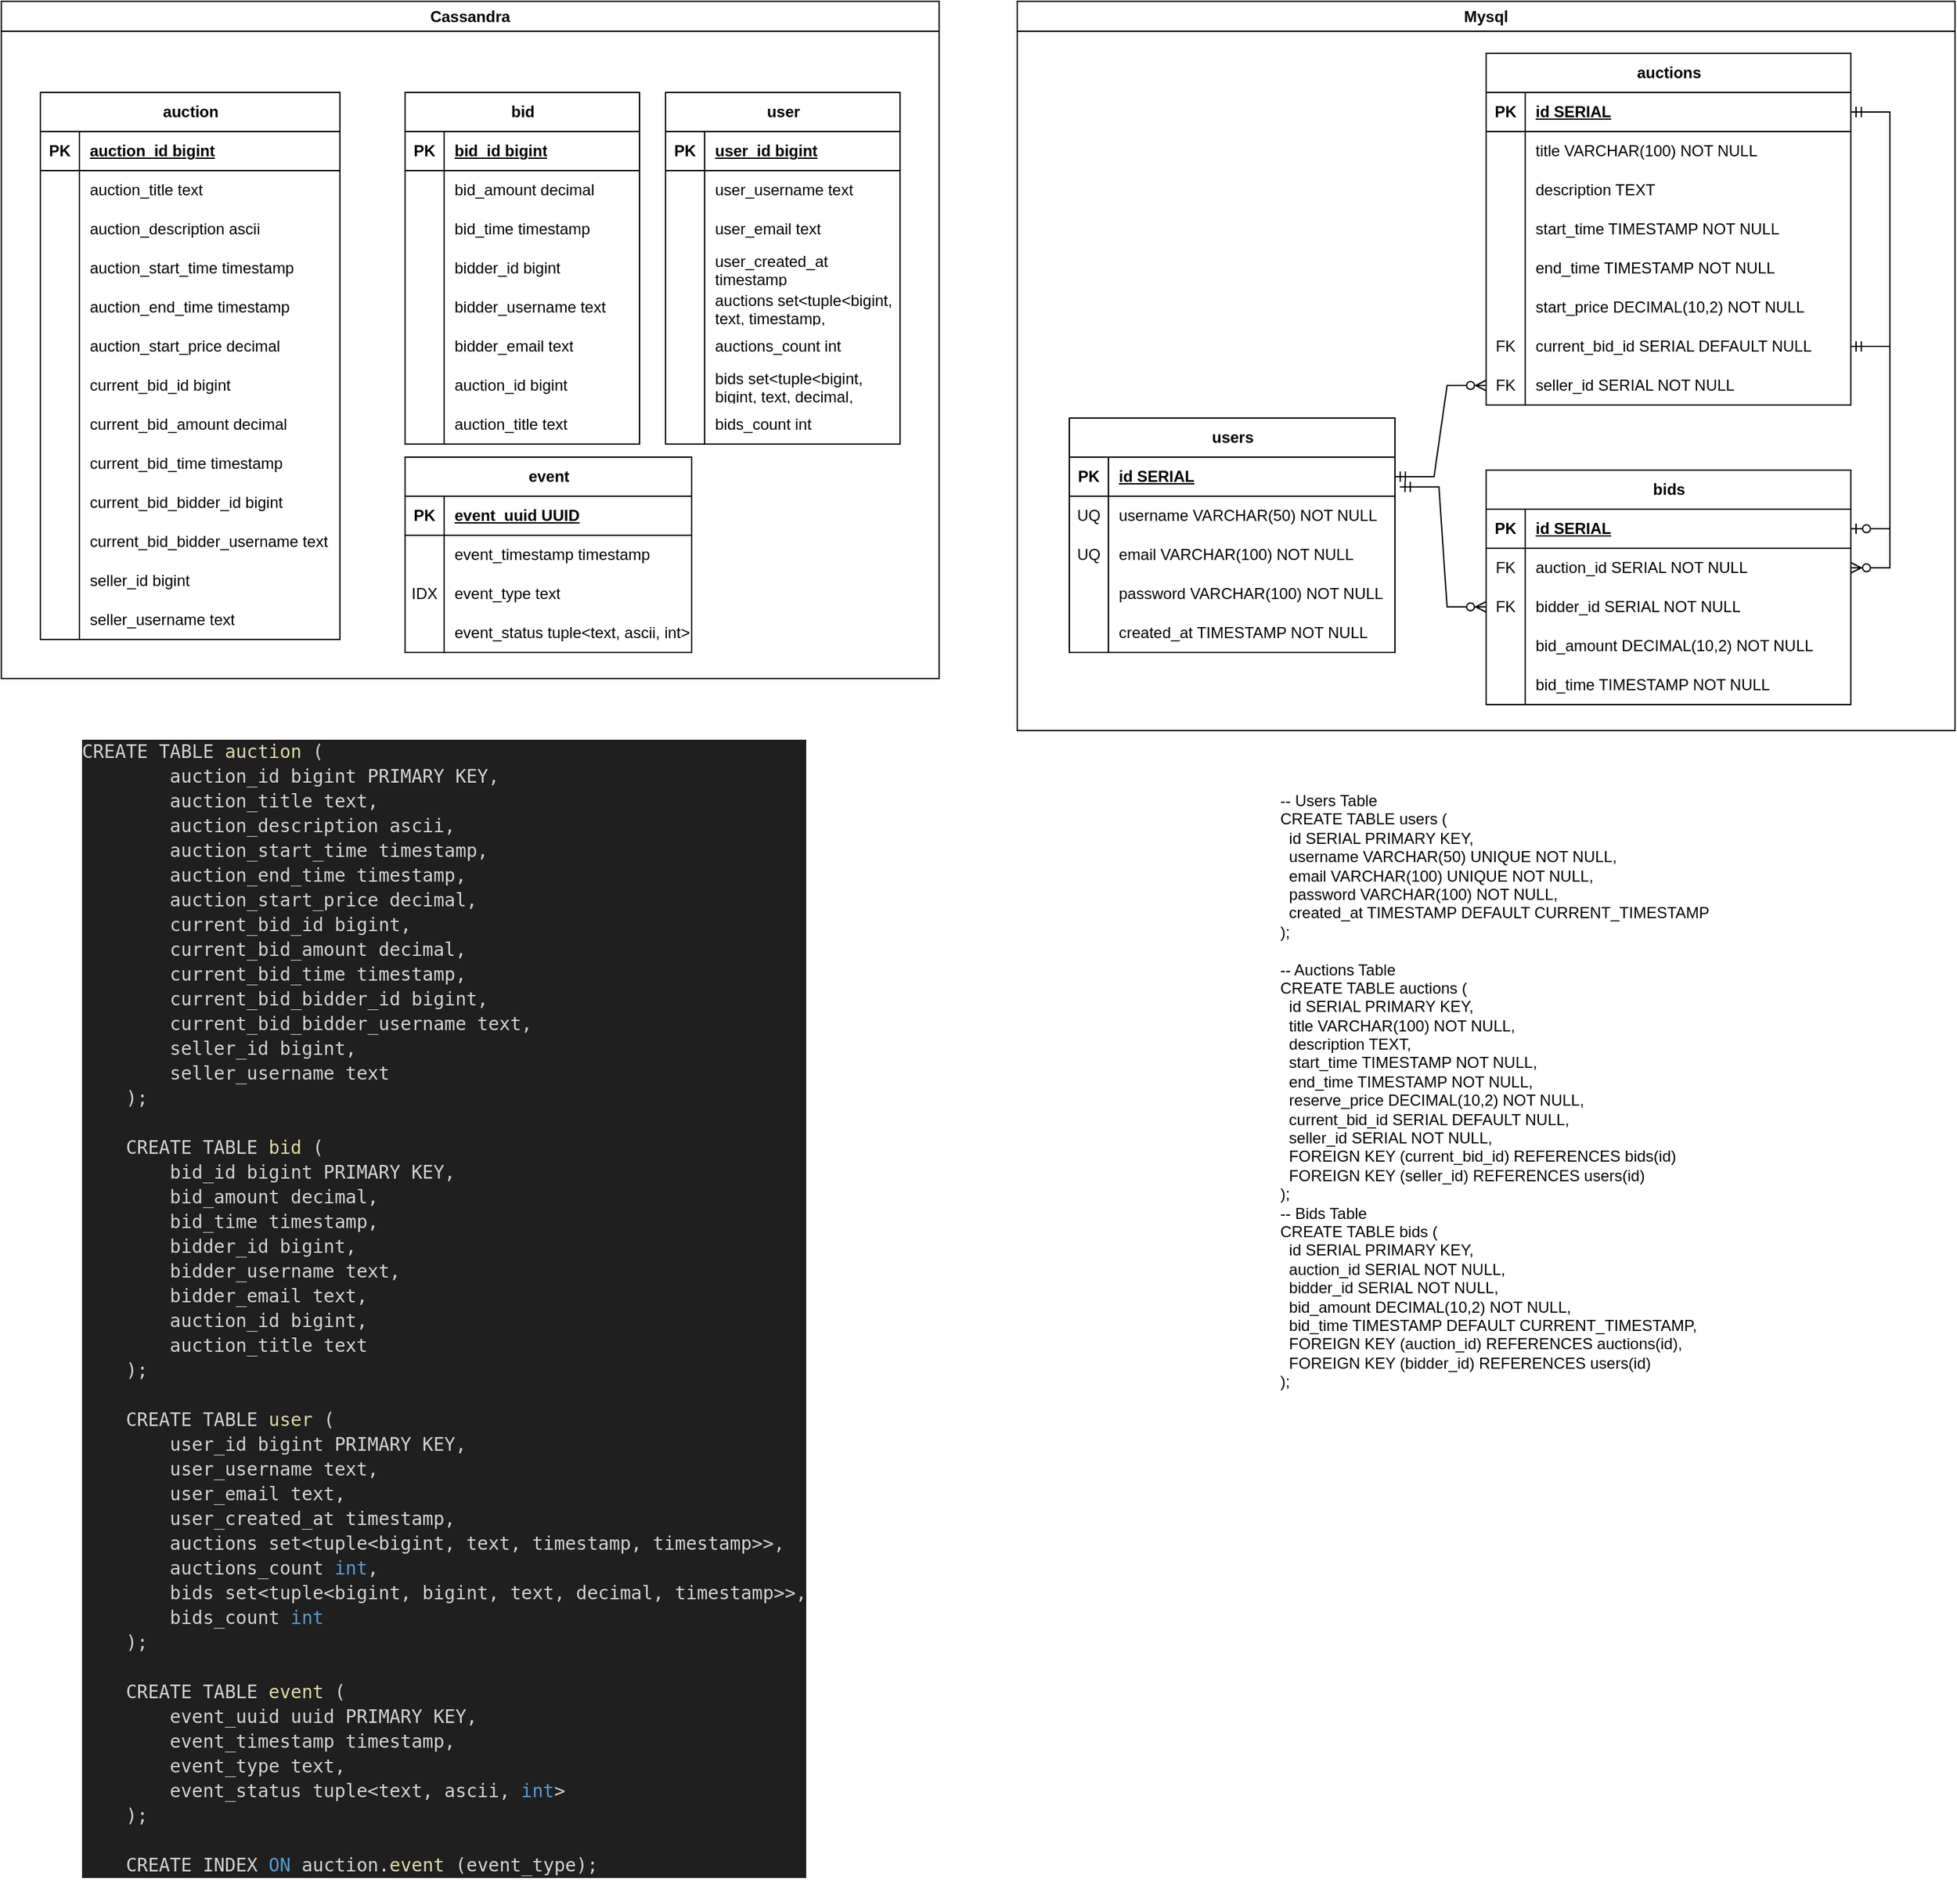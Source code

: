 <mxfile version="24.7.7">
  <diagram id="R2lEEEUBdFMjLlhIrx00" name="Page-1">
    <mxGraphModel dx="2524" dy="759" grid="1" gridSize="10" guides="1" tooltips="1" connect="1" arrows="1" fold="1" page="1" pageScale="1" pageWidth="850" pageHeight="1100" math="0" shadow="0" extFonts="Permanent Marker^https://fonts.googleapis.com/css?family=Permanent+Marker">
      <root>
        <mxCell id="0" />
        <mxCell id="1" parent="0" />
        <mxCell id="i3QSk8LrhaY5Uxr6vsdl-1" value="-- Users Table&#xa;CREATE TABLE users (&#xa;  id SERIAL PRIMARY KEY,&#xa;  username VARCHAR(50) UNIQUE NOT NULL,&#xa;  email VARCHAR(100) UNIQUE NOT NULL,&#xa;  password VARCHAR(100) NOT NULL,&#xa;  created_at TIMESTAMP DEFAULT CURRENT_TIMESTAMP&#xa;);&#xa;&#xa;-- Auctions Table&#xa;CREATE TABLE auctions (&#xa;  id SERIAL PRIMARY KEY,&#xa;  title VARCHAR(100) NOT NULL,&#xa;  description TEXT,&#xa;  start_time TIMESTAMP NOT NULL,&#xa;  end_time TIMESTAMP NOT NULL,&#xa;  reserve_price DECIMAL(10,2) NOT NULL,&#xa;  current_bid_id SERIAL DEFAULT NULL,&#xa;  seller_id SERIAL NOT NULL,&#xa;  FOREIGN KEY (current_bid_id) REFERENCES bids(id)&#xa;  FOREIGN KEY (seller_id) REFERENCES users(id)&#xa;);&#xa;-- Bids Table&#xa;CREATE TABLE bids (&#xa;  id SERIAL PRIMARY KEY,&#xa;  auction_id SERIAL NOT NULL,&#xa;  bidder_id SERIAL NOT NULL,&#xa;  bid_amount DECIMAL(10,2) NOT NULL,&#xa;  bid_time TIMESTAMP DEFAULT CURRENT_TIMESTAMP,&#xa;  FOREIGN KEY (auction_id) REFERENCES auctions(id),&#xa;  FOREIGN KEY (bidder_id) REFERENCES users(id)&#xa;);" style="text;whiteSpace=wrap;" parent="1" vertex="1">
          <mxGeometry x="160" y="640" width="360" height="660" as="geometry" />
        </mxCell>
        <mxCell id="Vh95Tvfp_nf4chyQdapu-93" value="Cassandra" style="swimlane;whiteSpace=wrap;html=1;" vertex="1" parent="1">
          <mxGeometry x="-820" y="40" width="720" height="520" as="geometry" />
        </mxCell>
        <mxCell id="Vh95Tvfp_nf4chyQdapu-1" value="auction" style="shape=table;startSize=30;container=1;collapsible=1;childLayout=tableLayout;fixedRows=1;rowLines=0;fontStyle=1;align=center;resizeLast=1;html=1;" vertex="1" parent="Vh95Tvfp_nf4chyQdapu-93">
          <mxGeometry x="30" y="70" width="230" height="420" as="geometry" />
        </mxCell>
        <mxCell id="Vh95Tvfp_nf4chyQdapu-2" value="" style="shape=tableRow;horizontal=0;startSize=0;swimlaneHead=0;swimlaneBody=0;fillColor=none;collapsible=0;dropTarget=0;points=[[0,0.5],[1,0.5]];portConstraint=eastwest;top=0;left=0;right=0;bottom=1;" vertex="1" parent="Vh95Tvfp_nf4chyQdapu-1">
          <mxGeometry y="30" width="230" height="30" as="geometry" />
        </mxCell>
        <mxCell id="Vh95Tvfp_nf4chyQdapu-3" value="PK" style="shape=partialRectangle;connectable=0;fillColor=none;top=0;left=0;bottom=0;right=0;fontStyle=1;overflow=hidden;whiteSpace=wrap;html=1;" vertex="1" parent="Vh95Tvfp_nf4chyQdapu-2">
          <mxGeometry width="30" height="30" as="geometry">
            <mxRectangle width="30" height="30" as="alternateBounds" />
          </mxGeometry>
        </mxCell>
        <mxCell id="Vh95Tvfp_nf4chyQdapu-4" value="auction_id bigint" style="shape=partialRectangle;connectable=0;fillColor=none;top=0;left=0;bottom=0;right=0;align=left;spacingLeft=6;fontStyle=5;overflow=hidden;whiteSpace=wrap;html=1;" vertex="1" parent="Vh95Tvfp_nf4chyQdapu-2">
          <mxGeometry x="30" width="200" height="30" as="geometry">
            <mxRectangle width="200" height="30" as="alternateBounds" />
          </mxGeometry>
        </mxCell>
        <mxCell id="Vh95Tvfp_nf4chyQdapu-5" value="" style="shape=tableRow;horizontal=0;startSize=0;swimlaneHead=0;swimlaneBody=0;fillColor=none;collapsible=0;dropTarget=0;points=[[0,0.5],[1,0.5]];portConstraint=eastwest;top=0;left=0;right=0;bottom=0;" vertex="1" parent="Vh95Tvfp_nf4chyQdapu-1">
          <mxGeometry y="60" width="230" height="30" as="geometry" />
        </mxCell>
        <mxCell id="Vh95Tvfp_nf4chyQdapu-6" value="" style="shape=partialRectangle;connectable=0;fillColor=none;top=0;left=0;bottom=0;right=0;editable=1;overflow=hidden;whiteSpace=wrap;html=1;" vertex="1" parent="Vh95Tvfp_nf4chyQdapu-5">
          <mxGeometry width="30" height="30" as="geometry">
            <mxRectangle width="30" height="30" as="alternateBounds" />
          </mxGeometry>
        </mxCell>
        <mxCell id="Vh95Tvfp_nf4chyQdapu-7" value="auction_title text" style="shape=partialRectangle;connectable=0;fillColor=none;top=0;left=0;bottom=0;right=0;align=left;spacingLeft=6;overflow=hidden;whiteSpace=wrap;html=1;" vertex="1" parent="Vh95Tvfp_nf4chyQdapu-5">
          <mxGeometry x="30" width="200" height="30" as="geometry">
            <mxRectangle width="200" height="30" as="alternateBounds" />
          </mxGeometry>
        </mxCell>
        <mxCell id="Vh95Tvfp_nf4chyQdapu-8" value="" style="shape=tableRow;horizontal=0;startSize=0;swimlaneHead=0;swimlaneBody=0;fillColor=none;collapsible=0;dropTarget=0;points=[[0,0.5],[1,0.5]];portConstraint=eastwest;top=0;left=0;right=0;bottom=0;" vertex="1" parent="Vh95Tvfp_nf4chyQdapu-1">
          <mxGeometry y="90" width="230" height="30" as="geometry" />
        </mxCell>
        <mxCell id="Vh95Tvfp_nf4chyQdapu-9" value="" style="shape=partialRectangle;connectable=0;fillColor=none;top=0;left=0;bottom=0;right=0;editable=1;overflow=hidden;whiteSpace=wrap;html=1;" vertex="1" parent="Vh95Tvfp_nf4chyQdapu-8">
          <mxGeometry width="30" height="30" as="geometry">
            <mxRectangle width="30" height="30" as="alternateBounds" />
          </mxGeometry>
        </mxCell>
        <mxCell id="Vh95Tvfp_nf4chyQdapu-10" value="auction_description ascii" style="shape=partialRectangle;connectable=0;fillColor=none;top=0;left=0;bottom=0;right=0;align=left;spacingLeft=6;overflow=hidden;whiteSpace=wrap;html=1;" vertex="1" parent="Vh95Tvfp_nf4chyQdapu-8">
          <mxGeometry x="30" width="200" height="30" as="geometry">
            <mxRectangle width="200" height="30" as="alternateBounds" />
          </mxGeometry>
        </mxCell>
        <mxCell id="Vh95Tvfp_nf4chyQdapu-11" value="" style="shape=tableRow;horizontal=0;startSize=0;swimlaneHead=0;swimlaneBody=0;fillColor=none;collapsible=0;dropTarget=0;points=[[0,0.5],[1,0.5]];portConstraint=eastwest;top=0;left=0;right=0;bottom=0;" vertex="1" parent="Vh95Tvfp_nf4chyQdapu-1">
          <mxGeometry y="120" width="230" height="30" as="geometry" />
        </mxCell>
        <mxCell id="Vh95Tvfp_nf4chyQdapu-12" value="" style="shape=partialRectangle;connectable=0;fillColor=none;top=0;left=0;bottom=0;right=0;editable=1;overflow=hidden;whiteSpace=wrap;html=1;" vertex="1" parent="Vh95Tvfp_nf4chyQdapu-11">
          <mxGeometry width="30" height="30" as="geometry">
            <mxRectangle width="30" height="30" as="alternateBounds" />
          </mxGeometry>
        </mxCell>
        <mxCell id="Vh95Tvfp_nf4chyQdapu-13" value="auction_start_time timestamp" style="shape=partialRectangle;connectable=0;fillColor=none;top=0;left=0;bottom=0;right=0;align=left;spacingLeft=6;overflow=hidden;whiteSpace=wrap;html=1;" vertex="1" parent="Vh95Tvfp_nf4chyQdapu-11">
          <mxGeometry x="30" width="200" height="30" as="geometry">
            <mxRectangle width="200" height="30" as="alternateBounds" />
          </mxGeometry>
        </mxCell>
        <mxCell id="Vh95Tvfp_nf4chyQdapu-14" value="" style="shape=tableRow;horizontal=0;startSize=0;swimlaneHead=0;swimlaneBody=0;fillColor=none;collapsible=0;dropTarget=0;points=[[0,0.5],[1,0.5]];portConstraint=eastwest;top=0;left=0;right=0;bottom=0;" vertex="1" parent="Vh95Tvfp_nf4chyQdapu-1">
          <mxGeometry y="150" width="230" height="30" as="geometry" />
        </mxCell>
        <mxCell id="Vh95Tvfp_nf4chyQdapu-15" value="" style="shape=partialRectangle;connectable=0;fillColor=none;top=0;left=0;bottom=0;right=0;editable=1;overflow=hidden;whiteSpace=wrap;html=1;" vertex="1" parent="Vh95Tvfp_nf4chyQdapu-14">
          <mxGeometry width="30" height="30" as="geometry">
            <mxRectangle width="30" height="30" as="alternateBounds" />
          </mxGeometry>
        </mxCell>
        <mxCell id="Vh95Tvfp_nf4chyQdapu-16" value="auction_end_time timestamp" style="shape=partialRectangle;connectable=0;fillColor=none;top=0;left=0;bottom=0;right=0;align=left;spacingLeft=6;overflow=hidden;whiteSpace=wrap;html=1;" vertex="1" parent="Vh95Tvfp_nf4chyQdapu-14">
          <mxGeometry x="30" width="200" height="30" as="geometry">
            <mxRectangle width="200" height="30" as="alternateBounds" />
          </mxGeometry>
        </mxCell>
        <mxCell id="Vh95Tvfp_nf4chyQdapu-17" value="" style="shape=tableRow;horizontal=0;startSize=0;swimlaneHead=0;swimlaneBody=0;fillColor=none;collapsible=0;dropTarget=0;points=[[0,0.5],[1,0.5]];portConstraint=eastwest;top=0;left=0;right=0;bottom=0;" vertex="1" parent="Vh95Tvfp_nf4chyQdapu-1">
          <mxGeometry y="180" width="230" height="30" as="geometry" />
        </mxCell>
        <mxCell id="Vh95Tvfp_nf4chyQdapu-18" value="" style="shape=partialRectangle;connectable=0;fillColor=none;top=0;left=0;bottom=0;right=0;editable=1;overflow=hidden;whiteSpace=wrap;html=1;" vertex="1" parent="Vh95Tvfp_nf4chyQdapu-17">
          <mxGeometry width="30" height="30" as="geometry">
            <mxRectangle width="30" height="30" as="alternateBounds" />
          </mxGeometry>
        </mxCell>
        <mxCell id="Vh95Tvfp_nf4chyQdapu-19" value="auction_start_price decimal" style="shape=partialRectangle;connectable=0;fillColor=none;top=0;left=0;bottom=0;right=0;align=left;spacingLeft=6;overflow=hidden;whiteSpace=wrap;html=1;" vertex="1" parent="Vh95Tvfp_nf4chyQdapu-17">
          <mxGeometry x="30" width="200" height="30" as="geometry">
            <mxRectangle width="200" height="30" as="alternateBounds" />
          </mxGeometry>
        </mxCell>
        <mxCell id="Vh95Tvfp_nf4chyQdapu-20" value="" style="shape=tableRow;horizontal=0;startSize=0;swimlaneHead=0;swimlaneBody=0;fillColor=none;collapsible=0;dropTarget=0;points=[[0,0.5],[1,0.5]];portConstraint=eastwest;top=0;left=0;right=0;bottom=0;" vertex="1" parent="Vh95Tvfp_nf4chyQdapu-1">
          <mxGeometry y="210" width="230" height="30" as="geometry" />
        </mxCell>
        <mxCell id="Vh95Tvfp_nf4chyQdapu-21" value="" style="shape=partialRectangle;connectable=0;fillColor=none;top=0;left=0;bottom=0;right=0;editable=1;overflow=hidden;whiteSpace=wrap;html=1;" vertex="1" parent="Vh95Tvfp_nf4chyQdapu-20">
          <mxGeometry width="30" height="30" as="geometry">
            <mxRectangle width="30" height="30" as="alternateBounds" />
          </mxGeometry>
        </mxCell>
        <mxCell id="Vh95Tvfp_nf4chyQdapu-22" value="current_bid_id bigint" style="shape=partialRectangle;connectable=0;fillColor=none;top=0;left=0;bottom=0;right=0;align=left;spacingLeft=6;overflow=hidden;whiteSpace=wrap;html=1;" vertex="1" parent="Vh95Tvfp_nf4chyQdapu-20">
          <mxGeometry x="30" width="200" height="30" as="geometry">
            <mxRectangle width="200" height="30" as="alternateBounds" />
          </mxGeometry>
        </mxCell>
        <mxCell id="Vh95Tvfp_nf4chyQdapu-23" value="" style="shape=tableRow;horizontal=0;startSize=0;swimlaneHead=0;swimlaneBody=0;fillColor=none;collapsible=0;dropTarget=0;points=[[0,0.5],[1,0.5]];portConstraint=eastwest;top=0;left=0;right=0;bottom=0;" vertex="1" parent="Vh95Tvfp_nf4chyQdapu-1">
          <mxGeometry y="240" width="230" height="30" as="geometry" />
        </mxCell>
        <mxCell id="Vh95Tvfp_nf4chyQdapu-24" value="" style="shape=partialRectangle;connectable=0;fillColor=none;top=0;left=0;bottom=0;right=0;editable=1;overflow=hidden;whiteSpace=wrap;html=1;" vertex="1" parent="Vh95Tvfp_nf4chyQdapu-23">
          <mxGeometry width="30" height="30" as="geometry">
            <mxRectangle width="30" height="30" as="alternateBounds" />
          </mxGeometry>
        </mxCell>
        <mxCell id="Vh95Tvfp_nf4chyQdapu-25" value="current_bid_amount decimal" style="shape=partialRectangle;connectable=0;fillColor=none;top=0;left=0;bottom=0;right=0;align=left;spacingLeft=6;overflow=hidden;whiteSpace=wrap;html=1;" vertex="1" parent="Vh95Tvfp_nf4chyQdapu-23">
          <mxGeometry x="30" width="200" height="30" as="geometry">
            <mxRectangle width="200" height="30" as="alternateBounds" />
          </mxGeometry>
        </mxCell>
        <mxCell id="Vh95Tvfp_nf4chyQdapu-26" value="" style="shape=tableRow;horizontal=0;startSize=0;swimlaneHead=0;swimlaneBody=0;fillColor=none;collapsible=0;dropTarget=0;points=[[0,0.5],[1,0.5]];portConstraint=eastwest;top=0;left=0;right=0;bottom=0;" vertex="1" parent="Vh95Tvfp_nf4chyQdapu-1">
          <mxGeometry y="270" width="230" height="30" as="geometry" />
        </mxCell>
        <mxCell id="Vh95Tvfp_nf4chyQdapu-27" value="" style="shape=partialRectangle;connectable=0;fillColor=none;top=0;left=0;bottom=0;right=0;editable=1;overflow=hidden;whiteSpace=wrap;html=1;" vertex="1" parent="Vh95Tvfp_nf4chyQdapu-26">
          <mxGeometry width="30" height="30" as="geometry">
            <mxRectangle width="30" height="30" as="alternateBounds" />
          </mxGeometry>
        </mxCell>
        <mxCell id="Vh95Tvfp_nf4chyQdapu-28" value="current_bid_time timestamp" style="shape=partialRectangle;connectable=0;fillColor=none;top=0;left=0;bottom=0;right=0;align=left;spacingLeft=6;overflow=hidden;whiteSpace=wrap;html=1;" vertex="1" parent="Vh95Tvfp_nf4chyQdapu-26">
          <mxGeometry x="30" width="200" height="30" as="geometry">
            <mxRectangle width="200" height="30" as="alternateBounds" />
          </mxGeometry>
        </mxCell>
        <mxCell id="Vh95Tvfp_nf4chyQdapu-29" value="" style="shape=tableRow;horizontal=0;startSize=0;swimlaneHead=0;swimlaneBody=0;fillColor=none;collapsible=0;dropTarget=0;points=[[0,0.5],[1,0.5]];portConstraint=eastwest;top=0;left=0;right=0;bottom=0;" vertex="1" parent="Vh95Tvfp_nf4chyQdapu-1">
          <mxGeometry y="300" width="230" height="30" as="geometry" />
        </mxCell>
        <mxCell id="Vh95Tvfp_nf4chyQdapu-30" value="" style="shape=partialRectangle;connectable=0;fillColor=none;top=0;left=0;bottom=0;right=0;editable=1;overflow=hidden;whiteSpace=wrap;html=1;" vertex="1" parent="Vh95Tvfp_nf4chyQdapu-29">
          <mxGeometry width="30" height="30" as="geometry">
            <mxRectangle width="30" height="30" as="alternateBounds" />
          </mxGeometry>
        </mxCell>
        <mxCell id="Vh95Tvfp_nf4chyQdapu-31" value="current_bid_bidder_id bigint" style="shape=partialRectangle;connectable=0;fillColor=none;top=0;left=0;bottom=0;right=0;align=left;spacingLeft=6;overflow=hidden;whiteSpace=wrap;html=1;" vertex="1" parent="Vh95Tvfp_nf4chyQdapu-29">
          <mxGeometry x="30" width="200" height="30" as="geometry">
            <mxRectangle width="200" height="30" as="alternateBounds" />
          </mxGeometry>
        </mxCell>
        <mxCell id="Vh95Tvfp_nf4chyQdapu-32" value="" style="shape=tableRow;horizontal=0;startSize=0;swimlaneHead=0;swimlaneBody=0;fillColor=none;collapsible=0;dropTarget=0;points=[[0,0.5],[1,0.5]];portConstraint=eastwest;top=0;left=0;right=0;bottom=0;" vertex="1" parent="Vh95Tvfp_nf4chyQdapu-1">
          <mxGeometry y="330" width="230" height="30" as="geometry" />
        </mxCell>
        <mxCell id="Vh95Tvfp_nf4chyQdapu-33" value="" style="shape=partialRectangle;connectable=0;fillColor=none;top=0;left=0;bottom=0;right=0;editable=1;overflow=hidden;whiteSpace=wrap;html=1;" vertex="1" parent="Vh95Tvfp_nf4chyQdapu-32">
          <mxGeometry width="30" height="30" as="geometry">
            <mxRectangle width="30" height="30" as="alternateBounds" />
          </mxGeometry>
        </mxCell>
        <mxCell id="Vh95Tvfp_nf4chyQdapu-34" value="current_bid_bidder_username text" style="shape=partialRectangle;connectable=0;fillColor=none;top=0;left=0;bottom=0;right=0;align=left;spacingLeft=6;overflow=hidden;whiteSpace=wrap;html=1;" vertex="1" parent="Vh95Tvfp_nf4chyQdapu-32">
          <mxGeometry x="30" width="200" height="30" as="geometry">
            <mxRectangle width="200" height="30" as="alternateBounds" />
          </mxGeometry>
        </mxCell>
        <mxCell id="Vh95Tvfp_nf4chyQdapu-35" value="" style="shape=tableRow;horizontal=0;startSize=0;swimlaneHead=0;swimlaneBody=0;fillColor=none;collapsible=0;dropTarget=0;points=[[0,0.5],[1,0.5]];portConstraint=eastwest;top=0;left=0;right=0;bottom=0;" vertex="1" parent="Vh95Tvfp_nf4chyQdapu-1">
          <mxGeometry y="360" width="230" height="30" as="geometry" />
        </mxCell>
        <mxCell id="Vh95Tvfp_nf4chyQdapu-36" value="" style="shape=partialRectangle;connectable=0;fillColor=none;top=0;left=0;bottom=0;right=0;editable=1;overflow=hidden;whiteSpace=wrap;html=1;" vertex="1" parent="Vh95Tvfp_nf4chyQdapu-35">
          <mxGeometry width="30" height="30" as="geometry">
            <mxRectangle width="30" height="30" as="alternateBounds" />
          </mxGeometry>
        </mxCell>
        <mxCell id="Vh95Tvfp_nf4chyQdapu-37" value="seller_id bigint" style="shape=partialRectangle;connectable=0;fillColor=none;top=0;left=0;bottom=0;right=0;align=left;spacingLeft=6;overflow=hidden;whiteSpace=wrap;html=1;" vertex="1" parent="Vh95Tvfp_nf4chyQdapu-35">
          <mxGeometry x="30" width="200" height="30" as="geometry">
            <mxRectangle width="200" height="30" as="alternateBounds" />
          </mxGeometry>
        </mxCell>
        <mxCell id="Vh95Tvfp_nf4chyQdapu-38" value="" style="shape=tableRow;horizontal=0;startSize=0;swimlaneHead=0;swimlaneBody=0;fillColor=none;collapsible=0;dropTarget=0;points=[[0,0.5],[1,0.5]];portConstraint=eastwest;top=0;left=0;right=0;bottom=0;" vertex="1" parent="Vh95Tvfp_nf4chyQdapu-1">
          <mxGeometry y="390" width="230" height="30" as="geometry" />
        </mxCell>
        <mxCell id="Vh95Tvfp_nf4chyQdapu-39" value="" style="shape=partialRectangle;connectable=0;fillColor=none;top=0;left=0;bottom=0;right=0;editable=1;overflow=hidden;whiteSpace=wrap;html=1;" vertex="1" parent="Vh95Tvfp_nf4chyQdapu-38">
          <mxGeometry width="30" height="30" as="geometry">
            <mxRectangle width="30" height="30" as="alternateBounds" />
          </mxGeometry>
        </mxCell>
        <mxCell id="Vh95Tvfp_nf4chyQdapu-40" value="seller_username text" style="shape=partialRectangle;connectable=0;fillColor=none;top=0;left=0;bottom=0;right=0;align=left;spacingLeft=6;overflow=hidden;whiteSpace=wrap;html=1;" vertex="1" parent="Vh95Tvfp_nf4chyQdapu-38">
          <mxGeometry x="30" width="200" height="30" as="geometry">
            <mxRectangle width="200" height="30" as="alternateBounds" />
          </mxGeometry>
        </mxCell>
        <mxCell id="Vh95Tvfp_nf4chyQdapu-41" value="bid" style="shape=table;startSize=30;container=1;collapsible=1;childLayout=tableLayout;fixedRows=1;rowLines=0;fontStyle=1;align=center;resizeLast=1;html=1;" vertex="1" parent="Vh95Tvfp_nf4chyQdapu-93">
          <mxGeometry x="310" y="70" width="180" height="270" as="geometry" />
        </mxCell>
        <mxCell id="Vh95Tvfp_nf4chyQdapu-42" value="" style="shape=tableRow;horizontal=0;startSize=0;swimlaneHead=0;swimlaneBody=0;fillColor=none;collapsible=0;dropTarget=0;points=[[0,0.5],[1,0.5]];portConstraint=eastwest;top=0;left=0;right=0;bottom=1;" vertex="1" parent="Vh95Tvfp_nf4chyQdapu-41">
          <mxGeometry y="30" width="180" height="30" as="geometry" />
        </mxCell>
        <mxCell id="Vh95Tvfp_nf4chyQdapu-43" value="PK" style="shape=partialRectangle;connectable=0;fillColor=none;top=0;left=0;bottom=0;right=0;fontStyle=1;overflow=hidden;whiteSpace=wrap;html=1;" vertex="1" parent="Vh95Tvfp_nf4chyQdapu-42">
          <mxGeometry width="30" height="30" as="geometry">
            <mxRectangle width="30" height="30" as="alternateBounds" />
          </mxGeometry>
        </mxCell>
        <mxCell id="Vh95Tvfp_nf4chyQdapu-44" value="bid_id bigint" style="shape=partialRectangle;connectable=0;fillColor=none;top=0;left=0;bottom=0;right=0;align=left;spacingLeft=6;fontStyle=5;overflow=hidden;whiteSpace=wrap;html=1;" vertex="1" parent="Vh95Tvfp_nf4chyQdapu-42">
          <mxGeometry x="30" width="150" height="30" as="geometry">
            <mxRectangle width="150" height="30" as="alternateBounds" />
          </mxGeometry>
        </mxCell>
        <mxCell id="Vh95Tvfp_nf4chyQdapu-45" value="" style="shape=tableRow;horizontal=0;startSize=0;swimlaneHead=0;swimlaneBody=0;fillColor=none;collapsible=0;dropTarget=0;points=[[0,0.5],[1,0.5]];portConstraint=eastwest;top=0;left=0;right=0;bottom=0;" vertex="1" parent="Vh95Tvfp_nf4chyQdapu-41">
          <mxGeometry y="60" width="180" height="30" as="geometry" />
        </mxCell>
        <mxCell id="Vh95Tvfp_nf4chyQdapu-46" value="" style="shape=partialRectangle;connectable=0;fillColor=none;top=0;left=0;bottom=0;right=0;editable=1;overflow=hidden;whiteSpace=wrap;html=1;" vertex="1" parent="Vh95Tvfp_nf4chyQdapu-45">
          <mxGeometry width="30" height="30" as="geometry">
            <mxRectangle width="30" height="30" as="alternateBounds" />
          </mxGeometry>
        </mxCell>
        <mxCell id="Vh95Tvfp_nf4chyQdapu-47" value="bid_amount decimal" style="shape=partialRectangle;connectable=0;fillColor=none;top=0;left=0;bottom=0;right=0;align=left;spacingLeft=6;overflow=hidden;whiteSpace=wrap;html=1;" vertex="1" parent="Vh95Tvfp_nf4chyQdapu-45">
          <mxGeometry x="30" width="150" height="30" as="geometry">
            <mxRectangle width="150" height="30" as="alternateBounds" />
          </mxGeometry>
        </mxCell>
        <mxCell id="Vh95Tvfp_nf4chyQdapu-48" value="" style="shape=tableRow;horizontal=0;startSize=0;swimlaneHead=0;swimlaneBody=0;fillColor=none;collapsible=0;dropTarget=0;points=[[0,0.5],[1,0.5]];portConstraint=eastwest;top=0;left=0;right=0;bottom=0;" vertex="1" parent="Vh95Tvfp_nf4chyQdapu-41">
          <mxGeometry y="90" width="180" height="30" as="geometry" />
        </mxCell>
        <mxCell id="Vh95Tvfp_nf4chyQdapu-49" value="" style="shape=partialRectangle;connectable=0;fillColor=none;top=0;left=0;bottom=0;right=0;editable=1;overflow=hidden;whiteSpace=wrap;html=1;" vertex="1" parent="Vh95Tvfp_nf4chyQdapu-48">
          <mxGeometry width="30" height="30" as="geometry">
            <mxRectangle width="30" height="30" as="alternateBounds" />
          </mxGeometry>
        </mxCell>
        <mxCell id="Vh95Tvfp_nf4chyQdapu-50" value="bid_time timestamp" style="shape=partialRectangle;connectable=0;fillColor=none;top=0;left=0;bottom=0;right=0;align=left;spacingLeft=6;overflow=hidden;whiteSpace=wrap;html=1;" vertex="1" parent="Vh95Tvfp_nf4chyQdapu-48">
          <mxGeometry x="30" width="150" height="30" as="geometry">
            <mxRectangle width="150" height="30" as="alternateBounds" />
          </mxGeometry>
        </mxCell>
        <mxCell id="Vh95Tvfp_nf4chyQdapu-51" value="" style="shape=tableRow;horizontal=0;startSize=0;swimlaneHead=0;swimlaneBody=0;fillColor=none;collapsible=0;dropTarget=0;points=[[0,0.5],[1,0.5]];portConstraint=eastwest;top=0;left=0;right=0;bottom=0;" vertex="1" parent="Vh95Tvfp_nf4chyQdapu-41">
          <mxGeometry y="120" width="180" height="30" as="geometry" />
        </mxCell>
        <mxCell id="Vh95Tvfp_nf4chyQdapu-52" value="" style="shape=partialRectangle;connectable=0;fillColor=none;top=0;left=0;bottom=0;right=0;editable=1;overflow=hidden;whiteSpace=wrap;html=1;" vertex="1" parent="Vh95Tvfp_nf4chyQdapu-51">
          <mxGeometry width="30" height="30" as="geometry">
            <mxRectangle width="30" height="30" as="alternateBounds" />
          </mxGeometry>
        </mxCell>
        <mxCell id="Vh95Tvfp_nf4chyQdapu-53" value="bidder_id bigint" style="shape=partialRectangle;connectable=0;fillColor=none;top=0;left=0;bottom=0;right=0;align=left;spacingLeft=6;overflow=hidden;whiteSpace=wrap;html=1;" vertex="1" parent="Vh95Tvfp_nf4chyQdapu-51">
          <mxGeometry x="30" width="150" height="30" as="geometry">
            <mxRectangle width="150" height="30" as="alternateBounds" />
          </mxGeometry>
        </mxCell>
        <mxCell id="Vh95Tvfp_nf4chyQdapu-54" value="" style="shape=tableRow;horizontal=0;startSize=0;swimlaneHead=0;swimlaneBody=0;fillColor=none;collapsible=0;dropTarget=0;points=[[0,0.5],[1,0.5]];portConstraint=eastwest;top=0;left=0;right=0;bottom=0;" vertex="1" parent="Vh95Tvfp_nf4chyQdapu-41">
          <mxGeometry y="150" width="180" height="30" as="geometry" />
        </mxCell>
        <mxCell id="Vh95Tvfp_nf4chyQdapu-55" value="" style="shape=partialRectangle;connectable=0;fillColor=none;top=0;left=0;bottom=0;right=0;editable=1;overflow=hidden;whiteSpace=wrap;html=1;" vertex="1" parent="Vh95Tvfp_nf4chyQdapu-54">
          <mxGeometry width="30" height="30" as="geometry">
            <mxRectangle width="30" height="30" as="alternateBounds" />
          </mxGeometry>
        </mxCell>
        <mxCell id="Vh95Tvfp_nf4chyQdapu-56" value="bidder_username text" style="shape=partialRectangle;connectable=0;fillColor=none;top=0;left=0;bottom=0;right=0;align=left;spacingLeft=6;overflow=hidden;whiteSpace=wrap;html=1;" vertex="1" parent="Vh95Tvfp_nf4chyQdapu-54">
          <mxGeometry x="30" width="150" height="30" as="geometry">
            <mxRectangle width="150" height="30" as="alternateBounds" />
          </mxGeometry>
        </mxCell>
        <mxCell id="Vh95Tvfp_nf4chyQdapu-57" value="" style="shape=tableRow;horizontal=0;startSize=0;swimlaneHead=0;swimlaneBody=0;fillColor=none;collapsible=0;dropTarget=0;points=[[0,0.5],[1,0.5]];portConstraint=eastwest;top=0;left=0;right=0;bottom=0;" vertex="1" parent="Vh95Tvfp_nf4chyQdapu-41">
          <mxGeometry y="180" width="180" height="30" as="geometry" />
        </mxCell>
        <mxCell id="Vh95Tvfp_nf4chyQdapu-58" value="" style="shape=partialRectangle;connectable=0;fillColor=none;top=0;left=0;bottom=0;right=0;editable=1;overflow=hidden;whiteSpace=wrap;html=1;" vertex="1" parent="Vh95Tvfp_nf4chyQdapu-57">
          <mxGeometry width="30" height="30" as="geometry">
            <mxRectangle width="30" height="30" as="alternateBounds" />
          </mxGeometry>
        </mxCell>
        <mxCell id="Vh95Tvfp_nf4chyQdapu-59" value="bidder_email text" style="shape=partialRectangle;connectable=0;fillColor=none;top=0;left=0;bottom=0;right=0;align=left;spacingLeft=6;overflow=hidden;whiteSpace=wrap;html=1;" vertex="1" parent="Vh95Tvfp_nf4chyQdapu-57">
          <mxGeometry x="30" width="150" height="30" as="geometry">
            <mxRectangle width="150" height="30" as="alternateBounds" />
          </mxGeometry>
        </mxCell>
        <mxCell id="Vh95Tvfp_nf4chyQdapu-60" value="" style="shape=tableRow;horizontal=0;startSize=0;swimlaneHead=0;swimlaneBody=0;fillColor=none;collapsible=0;dropTarget=0;points=[[0,0.5],[1,0.5]];portConstraint=eastwest;top=0;left=0;right=0;bottom=0;" vertex="1" parent="Vh95Tvfp_nf4chyQdapu-41">
          <mxGeometry y="210" width="180" height="30" as="geometry" />
        </mxCell>
        <mxCell id="Vh95Tvfp_nf4chyQdapu-61" value="" style="shape=partialRectangle;connectable=0;fillColor=none;top=0;left=0;bottom=0;right=0;editable=1;overflow=hidden;whiteSpace=wrap;html=1;" vertex="1" parent="Vh95Tvfp_nf4chyQdapu-60">
          <mxGeometry width="30" height="30" as="geometry">
            <mxRectangle width="30" height="30" as="alternateBounds" />
          </mxGeometry>
        </mxCell>
        <mxCell id="Vh95Tvfp_nf4chyQdapu-62" value="auction_id bigint" style="shape=partialRectangle;connectable=0;fillColor=none;top=0;left=0;bottom=0;right=0;align=left;spacingLeft=6;overflow=hidden;whiteSpace=wrap;html=1;" vertex="1" parent="Vh95Tvfp_nf4chyQdapu-60">
          <mxGeometry x="30" width="150" height="30" as="geometry">
            <mxRectangle width="150" height="30" as="alternateBounds" />
          </mxGeometry>
        </mxCell>
        <mxCell id="Vh95Tvfp_nf4chyQdapu-63" value="" style="shape=tableRow;horizontal=0;startSize=0;swimlaneHead=0;swimlaneBody=0;fillColor=none;collapsible=0;dropTarget=0;points=[[0,0.5],[1,0.5]];portConstraint=eastwest;top=0;left=0;right=0;bottom=0;" vertex="1" parent="Vh95Tvfp_nf4chyQdapu-41">
          <mxGeometry y="240" width="180" height="30" as="geometry" />
        </mxCell>
        <mxCell id="Vh95Tvfp_nf4chyQdapu-64" value="" style="shape=partialRectangle;connectable=0;fillColor=none;top=0;left=0;bottom=0;right=0;editable=1;overflow=hidden;whiteSpace=wrap;html=1;" vertex="1" parent="Vh95Tvfp_nf4chyQdapu-63">
          <mxGeometry width="30" height="30" as="geometry">
            <mxRectangle width="30" height="30" as="alternateBounds" />
          </mxGeometry>
        </mxCell>
        <mxCell id="Vh95Tvfp_nf4chyQdapu-65" value="auction_title text" style="shape=partialRectangle;connectable=0;fillColor=none;top=0;left=0;bottom=0;right=0;align=left;spacingLeft=6;overflow=hidden;whiteSpace=wrap;html=1;" vertex="1" parent="Vh95Tvfp_nf4chyQdapu-63">
          <mxGeometry x="30" width="150" height="30" as="geometry">
            <mxRectangle width="150" height="30" as="alternateBounds" />
          </mxGeometry>
        </mxCell>
        <mxCell id="Vh95Tvfp_nf4chyQdapu-66" value="user" style="shape=table;startSize=30;container=1;collapsible=1;childLayout=tableLayout;fixedRows=1;rowLines=0;fontStyle=1;align=center;resizeLast=1;html=1;" vertex="1" parent="Vh95Tvfp_nf4chyQdapu-93">
          <mxGeometry x="510" y="70" width="180" height="270" as="geometry" />
        </mxCell>
        <mxCell id="Vh95Tvfp_nf4chyQdapu-67" value="" style="shape=tableRow;horizontal=0;startSize=0;swimlaneHead=0;swimlaneBody=0;fillColor=none;collapsible=0;dropTarget=0;points=[[0,0.5],[1,0.5]];portConstraint=eastwest;top=0;left=0;right=0;bottom=1;" vertex="1" parent="Vh95Tvfp_nf4chyQdapu-66">
          <mxGeometry y="30" width="180" height="30" as="geometry" />
        </mxCell>
        <mxCell id="Vh95Tvfp_nf4chyQdapu-68" value="PK" style="shape=partialRectangle;connectable=0;fillColor=none;top=0;left=0;bottom=0;right=0;fontStyle=1;overflow=hidden;whiteSpace=wrap;html=1;" vertex="1" parent="Vh95Tvfp_nf4chyQdapu-67">
          <mxGeometry width="30" height="30" as="geometry">
            <mxRectangle width="30" height="30" as="alternateBounds" />
          </mxGeometry>
        </mxCell>
        <mxCell id="Vh95Tvfp_nf4chyQdapu-69" value="user_id bigint" style="shape=partialRectangle;connectable=0;fillColor=none;top=0;left=0;bottom=0;right=0;align=left;spacingLeft=6;fontStyle=5;overflow=hidden;whiteSpace=wrap;html=1;" vertex="1" parent="Vh95Tvfp_nf4chyQdapu-67">
          <mxGeometry x="30" width="150" height="30" as="geometry">
            <mxRectangle width="150" height="30" as="alternateBounds" />
          </mxGeometry>
        </mxCell>
        <mxCell id="Vh95Tvfp_nf4chyQdapu-70" value="" style="shape=tableRow;horizontal=0;startSize=0;swimlaneHead=0;swimlaneBody=0;fillColor=none;collapsible=0;dropTarget=0;points=[[0,0.5],[1,0.5]];portConstraint=eastwest;top=0;left=0;right=0;bottom=0;" vertex="1" parent="Vh95Tvfp_nf4chyQdapu-66">
          <mxGeometry y="60" width="180" height="30" as="geometry" />
        </mxCell>
        <mxCell id="Vh95Tvfp_nf4chyQdapu-71" value="" style="shape=partialRectangle;connectable=0;fillColor=none;top=0;left=0;bottom=0;right=0;editable=1;overflow=hidden;whiteSpace=wrap;html=1;" vertex="1" parent="Vh95Tvfp_nf4chyQdapu-70">
          <mxGeometry width="30" height="30" as="geometry">
            <mxRectangle width="30" height="30" as="alternateBounds" />
          </mxGeometry>
        </mxCell>
        <mxCell id="Vh95Tvfp_nf4chyQdapu-72" value="user_username text" style="shape=partialRectangle;connectable=0;fillColor=none;top=0;left=0;bottom=0;right=0;align=left;spacingLeft=6;overflow=hidden;whiteSpace=wrap;html=1;" vertex="1" parent="Vh95Tvfp_nf4chyQdapu-70">
          <mxGeometry x="30" width="150" height="30" as="geometry">
            <mxRectangle width="150" height="30" as="alternateBounds" />
          </mxGeometry>
        </mxCell>
        <mxCell id="Vh95Tvfp_nf4chyQdapu-73" value="" style="shape=tableRow;horizontal=0;startSize=0;swimlaneHead=0;swimlaneBody=0;fillColor=none;collapsible=0;dropTarget=0;points=[[0,0.5],[1,0.5]];portConstraint=eastwest;top=0;left=0;right=0;bottom=0;" vertex="1" parent="Vh95Tvfp_nf4chyQdapu-66">
          <mxGeometry y="90" width="180" height="30" as="geometry" />
        </mxCell>
        <mxCell id="Vh95Tvfp_nf4chyQdapu-74" value="" style="shape=partialRectangle;connectable=0;fillColor=none;top=0;left=0;bottom=0;right=0;editable=1;overflow=hidden;whiteSpace=wrap;html=1;" vertex="1" parent="Vh95Tvfp_nf4chyQdapu-73">
          <mxGeometry width="30" height="30" as="geometry">
            <mxRectangle width="30" height="30" as="alternateBounds" />
          </mxGeometry>
        </mxCell>
        <mxCell id="Vh95Tvfp_nf4chyQdapu-75" value="user_email text" style="shape=partialRectangle;connectable=0;fillColor=none;top=0;left=0;bottom=0;right=0;align=left;spacingLeft=6;overflow=hidden;whiteSpace=wrap;html=1;" vertex="1" parent="Vh95Tvfp_nf4chyQdapu-73">
          <mxGeometry x="30" width="150" height="30" as="geometry">
            <mxRectangle width="150" height="30" as="alternateBounds" />
          </mxGeometry>
        </mxCell>
        <mxCell id="Vh95Tvfp_nf4chyQdapu-76" value="" style="shape=tableRow;horizontal=0;startSize=0;swimlaneHead=0;swimlaneBody=0;fillColor=none;collapsible=0;dropTarget=0;points=[[0,0.5],[1,0.5]];portConstraint=eastwest;top=0;left=0;right=0;bottom=0;" vertex="1" parent="Vh95Tvfp_nf4chyQdapu-66">
          <mxGeometry y="120" width="180" height="30" as="geometry" />
        </mxCell>
        <mxCell id="Vh95Tvfp_nf4chyQdapu-77" value="" style="shape=partialRectangle;connectable=0;fillColor=none;top=0;left=0;bottom=0;right=0;editable=1;overflow=hidden;whiteSpace=wrap;html=1;" vertex="1" parent="Vh95Tvfp_nf4chyQdapu-76">
          <mxGeometry width="30" height="30" as="geometry">
            <mxRectangle width="30" height="30" as="alternateBounds" />
          </mxGeometry>
        </mxCell>
        <mxCell id="Vh95Tvfp_nf4chyQdapu-78" value="user_created_at timestamp" style="shape=partialRectangle;connectable=0;fillColor=none;top=0;left=0;bottom=0;right=0;align=left;spacingLeft=6;overflow=hidden;whiteSpace=wrap;html=1;" vertex="1" parent="Vh95Tvfp_nf4chyQdapu-76">
          <mxGeometry x="30" width="150" height="30" as="geometry">
            <mxRectangle width="150" height="30" as="alternateBounds" />
          </mxGeometry>
        </mxCell>
        <mxCell id="Vh95Tvfp_nf4chyQdapu-79" value="" style="shape=tableRow;horizontal=0;startSize=0;swimlaneHead=0;swimlaneBody=0;fillColor=none;collapsible=0;dropTarget=0;points=[[0,0.5],[1,0.5]];portConstraint=eastwest;top=0;left=0;right=0;bottom=0;" vertex="1" parent="Vh95Tvfp_nf4chyQdapu-66">
          <mxGeometry y="150" width="180" height="30" as="geometry" />
        </mxCell>
        <mxCell id="Vh95Tvfp_nf4chyQdapu-80" value="" style="shape=partialRectangle;connectable=0;fillColor=none;top=0;left=0;bottom=0;right=0;editable=1;overflow=hidden;whiteSpace=wrap;html=1;" vertex="1" parent="Vh95Tvfp_nf4chyQdapu-79">
          <mxGeometry width="30" height="30" as="geometry">
            <mxRectangle width="30" height="30" as="alternateBounds" />
          </mxGeometry>
        </mxCell>
        <mxCell id="Vh95Tvfp_nf4chyQdapu-81" value="auctions set&amp;lt;tuple&amp;lt;bigint, text, timestamp, timestamp&amp;gt;&amp;gt;" style="shape=partialRectangle;connectable=0;fillColor=none;top=0;left=0;bottom=0;right=0;align=left;spacingLeft=6;overflow=hidden;whiteSpace=wrap;html=1;" vertex="1" parent="Vh95Tvfp_nf4chyQdapu-79">
          <mxGeometry x="30" width="150" height="30" as="geometry">
            <mxRectangle width="150" height="30" as="alternateBounds" />
          </mxGeometry>
        </mxCell>
        <mxCell id="Vh95Tvfp_nf4chyQdapu-82" value="" style="shape=tableRow;horizontal=0;startSize=0;swimlaneHead=0;swimlaneBody=0;fillColor=none;collapsible=0;dropTarget=0;points=[[0,0.5],[1,0.5]];portConstraint=eastwest;top=0;left=0;right=0;bottom=0;" vertex="1" parent="Vh95Tvfp_nf4chyQdapu-66">
          <mxGeometry y="180" width="180" height="30" as="geometry" />
        </mxCell>
        <mxCell id="Vh95Tvfp_nf4chyQdapu-83" value="" style="shape=partialRectangle;connectable=0;fillColor=none;top=0;left=0;bottom=0;right=0;editable=1;overflow=hidden;whiteSpace=wrap;html=1;" vertex="1" parent="Vh95Tvfp_nf4chyQdapu-82">
          <mxGeometry width="30" height="30" as="geometry">
            <mxRectangle width="30" height="30" as="alternateBounds" />
          </mxGeometry>
        </mxCell>
        <mxCell id="Vh95Tvfp_nf4chyQdapu-84" value="auctions_count int" style="shape=partialRectangle;connectable=0;fillColor=none;top=0;left=0;bottom=0;right=0;align=left;spacingLeft=6;overflow=hidden;whiteSpace=wrap;html=1;" vertex="1" parent="Vh95Tvfp_nf4chyQdapu-82">
          <mxGeometry x="30" width="150" height="30" as="geometry">
            <mxRectangle width="150" height="30" as="alternateBounds" />
          </mxGeometry>
        </mxCell>
        <mxCell id="Vh95Tvfp_nf4chyQdapu-85" value="" style="shape=tableRow;horizontal=0;startSize=0;swimlaneHead=0;swimlaneBody=0;fillColor=none;collapsible=0;dropTarget=0;points=[[0,0.5],[1,0.5]];portConstraint=eastwest;top=0;left=0;right=0;bottom=0;" vertex="1" parent="Vh95Tvfp_nf4chyQdapu-66">
          <mxGeometry y="210" width="180" height="30" as="geometry" />
        </mxCell>
        <mxCell id="Vh95Tvfp_nf4chyQdapu-86" value="" style="shape=partialRectangle;connectable=0;fillColor=none;top=0;left=0;bottom=0;right=0;editable=1;overflow=hidden;whiteSpace=wrap;html=1;" vertex="1" parent="Vh95Tvfp_nf4chyQdapu-85">
          <mxGeometry width="30" height="30" as="geometry">
            <mxRectangle width="30" height="30" as="alternateBounds" />
          </mxGeometry>
        </mxCell>
        <mxCell id="Vh95Tvfp_nf4chyQdapu-87" value="bids set&amp;lt;tuple&amp;lt;bigint, bigint, text, decimal, timestamp&amp;gt;&amp;gt;" style="shape=partialRectangle;connectable=0;fillColor=none;top=0;left=0;bottom=0;right=0;align=left;spacingLeft=6;overflow=hidden;whiteSpace=wrap;html=1;" vertex="1" parent="Vh95Tvfp_nf4chyQdapu-85">
          <mxGeometry x="30" width="150" height="30" as="geometry">
            <mxRectangle width="150" height="30" as="alternateBounds" />
          </mxGeometry>
        </mxCell>
        <mxCell id="Vh95Tvfp_nf4chyQdapu-88" value="" style="shape=tableRow;horizontal=0;startSize=0;swimlaneHead=0;swimlaneBody=0;fillColor=none;collapsible=0;dropTarget=0;points=[[0,0.5],[1,0.5]];portConstraint=eastwest;top=0;left=0;right=0;bottom=0;" vertex="1" parent="Vh95Tvfp_nf4chyQdapu-66">
          <mxGeometry y="240" width="180" height="30" as="geometry" />
        </mxCell>
        <mxCell id="Vh95Tvfp_nf4chyQdapu-89" value="" style="shape=partialRectangle;connectable=0;fillColor=none;top=0;left=0;bottom=0;right=0;editable=1;overflow=hidden;whiteSpace=wrap;html=1;" vertex="1" parent="Vh95Tvfp_nf4chyQdapu-88">
          <mxGeometry width="30" height="30" as="geometry">
            <mxRectangle width="30" height="30" as="alternateBounds" />
          </mxGeometry>
        </mxCell>
        <mxCell id="Vh95Tvfp_nf4chyQdapu-90" value="bids_count int" style="shape=partialRectangle;connectable=0;fillColor=none;top=0;left=0;bottom=0;right=0;align=left;spacingLeft=6;overflow=hidden;whiteSpace=wrap;html=1;" vertex="1" parent="Vh95Tvfp_nf4chyQdapu-88">
          <mxGeometry x="30" width="150" height="30" as="geometry">
            <mxRectangle width="150" height="30" as="alternateBounds" />
          </mxGeometry>
        </mxCell>
        <mxCell id="i3QSk8LrhaY5Uxr6vsdl-86" value="event" style="shape=table;startSize=30;container=1;collapsible=1;childLayout=tableLayout;fixedRows=1;rowLines=0;fontStyle=1;align=center;resizeLast=1;html=1;" parent="Vh95Tvfp_nf4chyQdapu-93" vertex="1">
          <mxGeometry x="310" y="350" width="220.0" height="150" as="geometry" />
        </mxCell>
        <mxCell id="i3QSk8LrhaY5Uxr6vsdl-87" value="" style="shape=tableRow;horizontal=0;startSize=0;swimlaneHead=0;swimlaneBody=0;fillColor=none;collapsible=0;dropTarget=0;points=[[0,0.5],[1,0.5]];portConstraint=eastwest;top=0;left=0;right=0;bottom=1;" parent="i3QSk8LrhaY5Uxr6vsdl-86" vertex="1">
          <mxGeometry y="30" width="220.0" height="30" as="geometry" />
        </mxCell>
        <mxCell id="i3QSk8LrhaY5Uxr6vsdl-88" value="PK" style="shape=partialRectangle;connectable=0;fillColor=none;top=0;left=0;bottom=0;right=0;fontStyle=1;overflow=hidden;whiteSpace=wrap;html=1;" parent="i3QSk8LrhaY5Uxr6vsdl-87" vertex="1">
          <mxGeometry width="30" height="30" as="geometry">
            <mxRectangle width="30" height="30" as="alternateBounds" />
          </mxGeometry>
        </mxCell>
        <mxCell id="i3QSk8LrhaY5Uxr6vsdl-89" value="event_uuid UUID" style="shape=partialRectangle;connectable=0;fillColor=none;top=0;left=0;bottom=0;right=0;align=left;spacingLeft=6;fontStyle=5;overflow=hidden;whiteSpace=wrap;html=1;" parent="i3QSk8LrhaY5Uxr6vsdl-87" vertex="1">
          <mxGeometry x="30" width="190.0" height="30" as="geometry">
            <mxRectangle width="190.0" height="30" as="alternateBounds" />
          </mxGeometry>
        </mxCell>
        <mxCell id="i3QSk8LrhaY5Uxr6vsdl-90" value="" style="shape=tableRow;horizontal=0;startSize=0;swimlaneHead=0;swimlaneBody=0;fillColor=none;collapsible=0;dropTarget=0;points=[[0,0.5],[1,0.5]];portConstraint=eastwest;top=0;left=0;right=0;bottom=0;" parent="i3QSk8LrhaY5Uxr6vsdl-86" vertex="1">
          <mxGeometry y="60" width="220.0" height="30" as="geometry" />
        </mxCell>
        <mxCell id="i3QSk8LrhaY5Uxr6vsdl-91" value="" style="shape=partialRectangle;connectable=0;fillColor=none;top=0;left=0;bottom=0;right=0;editable=1;overflow=hidden;whiteSpace=wrap;html=1;" parent="i3QSk8LrhaY5Uxr6vsdl-90" vertex="1">
          <mxGeometry width="30" height="30" as="geometry">
            <mxRectangle width="30" height="30" as="alternateBounds" />
          </mxGeometry>
        </mxCell>
        <mxCell id="i3QSk8LrhaY5Uxr6vsdl-92" value="event_timestamp timestamp" style="shape=partialRectangle;connectable=0;fillColor=none;top=0;left=0;bottom=0;right=0;align=left;spacingLeft=6;overflow=hidden;whiteSpace=wrap;html=1;" parent="i3QSk8LrhaY5Uxr6vsdl-90" vertex="1">
          <mxGeometry x="30" width="190.0" height="30" as="geometry">
            <mxRectangle width="190.0" height="30" as="alternateBounds" />
          </mxGeometry>
        </mxCell>
        <mxCell id="i3QSk8LrhaY5Uxr6vsdl-93" value="" style="shape=tableRow;horizontal=0;startSize=0;swimlaneHead=0;swimlaneBody=0;fillColor=none;collapsible=0;dropTarget=0;points=[[0,0.5],[1,0.5]];portConstraint=eastwest;top=0;left=0;right=0;bottom=0;" parent="i3QSk8LrhaY5Uxr6vsdl-86" vertex="1">
          <mxGeometry y="90" width="220.0" height="30" as="geometry" />
        </mxCell>
        <mxCell id="i3QSk8LrhaY5Uxr6vsdl-94" value="IDX" style="shape=partialRectangle;connectable=0;fillColor=none;top=0;left=0;bottom=0;right=0;editable=1;overflow=hidden;whiteSpace=wrap;html=1;" parent="i3QSk8LrhaY5Uxr6vsdl-93" vertex="1">
          <mxGeometry width="30" height="30" as="geometry">
            <mxRectangle width="30" height="30" as="alternateBounds" />
          </mxGeometry>
        </mxCell>
        <mxCell id="i3QSk8LrhaY5Uxr6vsdl-95" value="event_type text" style="shape=partialRectangle;connectable=0;fillColor=none;top=0;left=0;bottom=0;right=0;align=left;spacingLeft=6;overflow=hidden;whiteSpace=wrap;html=1;" parent="i3QSk8LrhaY5Uxr6vsdl-93" vertex="1">
          <mxGeometry x="30" width="190.0" height="30" as="geometry">
            <mxRectangle width="190.0" height="30" as="alternateBounds" />
          </mxGeometry>
        </mxCell>
        <mxCell id="QGJ9RSUXs2AyUu4f4nEe-4" value="" style="shape=tableRow;horizontal=0;startSize=0;swimlaneHead=0;swimlaneBody=0;fillColor=none;collapsible=0;dropTarget=0;points=[[0,0.5],[1,0.5]];portConstraint=eastwest;top=0;left=0;right=0;bottom=0;" parent="i3QSk8LrhaY5Uxr6vsdl-86" vertex="1">
          <mxGeometry y="120" width="220.0" height="30" as="geometry" />
        </mxCell>
        <mxCell id="QGJ9RSUXs2AyUu4f4nEe-5" value="" style="shape=partialRectangle;connectable=0;fillColor=none;top=0;left=0;bottom=0;right=0;editable=1;overflow=hidden;whiteSpace=wrap;html=1;" parent="QGJ9RSUXs2AyUu4f4nEe-4" vertex="1">
          <mxGeometry width="30" height="30" as="geometry">
            <mxRectangle width="30" height="30" as="alternateBounds" />
          </mxGeometry>
        </mxCell>
        <mxCell id="QGJ9RSUXs2AyUu4f4nEe-6" value="event_status tuple&amp;lt;text, ascii, int&amp;gt;" style="shape=partialRectangle;connectable=0;fillColor=none;top=0;left=0;bottom=0;right=0;align=left;spacingLeft=6;overflow=hidden;whiteSpace=wrap;html=1;" parent="QGJ9RSUXs2AyUu4f4nEe-4" vertex="1">
          <mxGeometry x="30" width="190.0" height="30" as="geometry">
            <mxRectangle width="190.0" height="30" as="alternateBounds" />
          </mxGeometry>
        </mxCell>
        <mxCell id="Vh95Tvfp_nf4chyQdapu-94" value="Mysql" style="swimlane;whiteSpace=wrap;html=1;" vertex="1" parent="1">
          <mxGeometry x="-40" y="40" width="720" height="560" as="geometry" />
        </mxCell>
        <mxCell id="i3QSk8LrhaY5Uxr6vsdl-18" value="auctions" style="shape=table;startSize=30;container=1;collapsible=1;childLayout=tableLayout;fixedRows=1;rowLines=0;fontStyle=1;align=center;resizeLast=1;html=1;" parent="Vh95Tvfp_nf4chyQdapu-94" vertex="1">
          <mxGeometry x="360" y="40" width="280" height="270" as="geometry" />
        </mxCell>
        <mxCell id="i3QSk8LrhaY5Uxr6vsdl-19" value="" style="shape=tableRow;horizontal=0;startSize=0;swimlaneHead=0;swimlaneBody=0;fillColor=none;collapsible=0;dropTarget=0;points=[[0,0.5],[1,0.5]];portConstraint=eastwest;top=0;left=0;right=0;bottom=1;" parent="i3QSk8LrhaY5Uxr6vsdl-18" vertex="1">
          <mxGeometry y="30" width="280" height="30" as="geometry" />
        </mxCell>
        <mxCell id="i3QSk8LrhaY5Uxr6vsdl-20" value="PK" style="shape=partialRectangle;connectable=0;fillColor=none;top=0;left=0;bottom=0;right=0;fontStyle=1;overflow=hidden;whiteSpace=wrap;html=1;" parent="i3QSk8LrhaY5Uxr6vsdl-19" vertex="1">
          <mxGeometry width="30" height="30" as="geometry">
            <mxRectangle width="30" height="30" as="alternateBounds" />
          </mxGeometry>
        </mxCell>
        <mxCell id="i3QSk8LrhaY5Uxr6vsdl-21" value="id SERIAL" style="shape=partialRectangle;connectable=0;fillColor=none;top=0;left=0;bottom=0;right=0;align=left;spacingLeft=6;fontStyle=5;overflow=hidden;whiteSpace=wrap;html=1;" parent="i3QSk8LrhaY5Uxr6vsdl-19" vertex="1">
          <mxGeometry x="30" width="250" height="30" as="geometry">
            <mxRectangle width="250" height="30" as="alternateBounds" />
          </mxGeometry>
        </mxCell>
        <mxCell id="i3QSk8LrhaY5Uxr6vsdl-22" value="" style="shape=tableRow;horizontal=0;startSize=0;swimlaneHead=0;swimlaneBody=0;fillColor=none;collapsible=0;dropTarget=0;points=[[0,0.5],[1,0.5]];portConstraint=eastwest;top=0;left=0;right=0;bottom=0;" parent="i3QSk8LrhaY5Uxr6vsdl-18" vertex="1">
          <mxGeometry y="60" width="280" height="30" as="geometry" />
        </mxCell>
        <mxCell id="i3QSk8LrhaY5Uxr6vsdl-23" value="" style="shape=partialRectangle;connectable=0;fillColor=none;top=0;left=0;bottom=0;right=0;editable=1;overflow=hidden;whiteSpace=wrap;html=1;" parent="i3QSk8LrhaY5Uxr6vsdl-22" vertex="1">
          <mxGeometry width="30" height="30" as="geometry">
            <mxRectangle width="30" height="30" as="alternateBounds" />
          </mxGeometry>
        </mxCell>
        <mxCell id="i3QSk8LrhaY5Uxr6vsdl-24" value="&lt;div&gt;title VARCHAR(100) NOT NULL&lt;br&gt;&lt;/div&gt;" style="shape=partialRectangle;connectable=0;fillColor=none;top=0;left=0;bottom=0;right=0;align=left;spacingLeft=6;overflow=hidden;whiteSpace=wrap;html=1;" parent="i3QSk8LrhaY5Uxr6vsdl-22" vertex="1">
          <mxGeometry x="30" width="250" height="30" as="geometry">
            <mxRectangle width="250" height="30" as="alternateBounds" />
          </mxGeometry>
        </mxCell>
        <mxCell id="i3QSk8LrhaY5Uxr6vsdl-25" value="" style="shape=tableRow;horizontal=0;startSize=0;swimlaneHead=0;swimlaneBody=0;fillColor=none;collapsible=0;dropTarget=0;points=[[0,0.5],[1,0.5]];portConstraint=eastwest;top=0;left=0;right=0;bottom=0;" parent="i3QSk8LrhaY5Uxr6vsdl-18" vertex="1">
          <mxGeometry y="90" width="280" height="30" as="geometry" />
        </mxCell>
        <mxCell id="i3QSk8LrhaY5Uxr6vsdl-26" value="" style="shape=partialRectangle;connectable=0;fillColor=none;top=0;left=0;bottom=0;right=0;editable=1;overflow=hidden;whiteSpace=wrap;html=1;" parent="i3QSk8LrhaY5Uxr6vsdl-25" vertex="1">
          <mxGeometry width="30" height="30" as="geometry">
            <mxRectangle width="30" height="30" as="alternateBounds" />
          </mxGeometry>
        </mxCell>
        <mxCell id="i3QSk8LrhaY5Uxr6vsdl-27" value="description TEXT" style="shape=partialRectangle;connectable=0;fillColor=none;top=0;left=0;bottom=0;right=0;align=left;spacingLeft=6;overflow=hidden;whiteSpace=wrap;html=1;" parent="i3QSk8LrhaY5Uxr6vsdl-25" vertex="1">
          <mxGeometry x="30" width="250" height="30" as="geometry">
            <mxRectangle width="250" height="30" as="alternateBounds" />
          </mxGeometry>
        </mxCell>
        <mxCell id="i3QSk8LrhaY5Uxr6vsdl-28" value="" style="shape=tableRow;horizontal=0;startSize=0;swimlaneHead=0;swimlaneBody=0;fillColor=none;collapsible=0;dropTarget=0;points=[[0,0.5],[1,0.5]];portConstraint=eastwest;top=0;left=0;right=0;bottom=0;" parent="i3QSk8LrhaY5Uxr6vsdl-18" vertex="1">
          <mxGeometry y="120" width="280" height="30" as="geometry" />
        </mxCell>
        <mxCell id="i3QSk8LrhaY5Uxr6vsdl-29" value="" style="shape=partialRectangle;connectable=0;fillColor=none;top=0;left=0;bottom=0;right=0;editable=1;overflow=hidden;whiteSpace=wrap;html=1;" parent="i3QSk8LrhaY5Uxr6vsdl-28" vertex="1">
          <mxGeometry width="30" height="30" as="geometry">
            <mxRectangle width="30" height="30" as="alternateBounds" />
          </mxGeometry>
        </mxCell>
        <mxCell id="i3QSk8LrhaY5Uxr6vsdl-30" value="start_time TIMESTAMP NOT NULL" style="shape=partialRectangle;connectable=0;fillColor=none;top=0;left=0;bottom=0;right=0;align=left;spacingLeft=6;overflow=hidden;whiteSpace=wrap;html=1;" parent="i3QSk8LrhaY5Uxr6vsdl-28" vertex="1">
          <mxGeometry x="30" width="250" height="30" as="geometry">
            <mxRectangle width="250" height="30" as="alternateBounds" />
          </mxGeometry>
        </mxCell>
        <mxCell id="i3QSk8LrhaY5Uxr6vsdl-31" value="" style="shape=tableRow;horizontal=0;startSize=0;swimlaneHead=0;swimlaneBody=0;fillColor=none;collapsible=0;dropTarget=0;points=[[0,0.5],[1,0.5]];portConstraint=eastwest;top=0;left=0;right=0;bottom=0;" parent="i3QSk8LrhaY5Uxr6vsdl-18" vertex="1">
          <mxGeometry y="150" width="280" height="30" as="geometry" />
        </mxCell>
        <mxCell id="i3QSk8LrhaY5Uxr6vsdl-32" value="" style="shape=partialRectangle;connectable=0;fillColor=none;top=0;left=0;bottom=0;right=0;editable=1;overflow=hidden;whiteSpace=wrap;html=1;" parent="i3QSk8LrhaY5Uxr6vsdl-31" vertex="1">
          <mxGeometry width="30" height="30" as="geometry">
            <mxRectangle width="30" height="30" as="alternateBounds" />
          </mxGeometry>
        </mxCell>
        <mxCell id="i3QSk8LrhaY5Uxr6vsdl-33" value="end_time TIMESTAMP NOT NULL" style="shape=partialRectangle;connectable=0;fillColor=none;top=0;left=0;bottom=0;right=0;align=left;spacingLeft=6;overflow=hidden;whiteSpace=wrap;html=1;" parent="i3QSk8LrhaY5Uxr6vsdl-31" vertex="1">
          <mxGeometry x="30" width="250" height="30" as="geometry">
            <mxRectangle width="250" height="30" as="alternateBounds" />
          </mxGeometry>
        </mxCell>
        <mxCell id="i3QSk8LrhaY5Uxr6vsdl-50" value="" style="shape=tableRow;horizontal=0;startSize=0;swimlaneHead=0;swimlaneBody=0;fillColor=none;collapsible=0;dropTarget=0;points=[[0,0.5],[1,0.5]];portConstraint=eastwest;top=0;left=0;right=0;bottom=0;" parent="i3QSk8LrhaY5Uxr6vsdl-18" vertex="1">
          <mxGeometry y="180" width="280" height="30" as="geometry" />
        </mxCell>
        <mxCell id="i3QSk8LrhaY5Uxr6vsdl-51" value="" style="shape=partialRectangle;connectable=0;fillColor=none;top=0;left=0;bottom=0;right=0;editable=1;overflow=hidden;whiteSpace=wrap;html=1;" parent="i3QSk8LrhaY5Uxr6vsdl-50" vertex="1">
          <mxGeometry width="30" height="30" as="geometry">
            <mxRectangle width="30" height="30" as="alternateBounds" />
          </mxGeometry>
        </mxCell>
        <mxCell id="i3QSk8LrhaY5Uxr6vsdl-52" value="start_price DECIMAL(10,2) NOT NULL" style="shape=partialRectangle;connectable=0;fillColor=none;top=0;left=0;bottom=0;right=0;align=left;spacingLeft=6;overflow=hidden;whiteSpace=wrap;html=1;" parent="i3QSk8LrhaY5Uxr6vsdl-50" vertex="1">
          <mxGeometry x="30" width="250" height="30" as="geometry">
            <mxRectangle width="250" height="30" as="alternateBounds" />
          </mxGeometry>
        </mxCell>
        <mxCell id="i3QSk8LrhaY5Uxr6vsdl-53" value="" style="shape=tableRow;horizontal=0;startSize=0;swimlaneHead=0;swimlaneBody=0;fillColor=none;collapsible=0;dropTarget=0;points=[[0,0.5],[1,0.5]];portConstraint=eastwest;top=0;left=0;right=0;bottom=0;" parent="i3QSk8LrhaY5Uxr6vsdl-18" vertex="1">
          <mxGeometry y="210" width="280" height="30" as="geometry" />
        </mxCell>
        <mxCell id="i3QSk8LrhaY5Uxr6vsdl-54" value="FK" style="shape=partialRectangle;connectable=0;fillColor=none;top=0;left=0;bottom=0;right=0;editable=1;overflow=hidden;whiteSpace=wrap;html=1;" parent="i3QSk8LrhaY5Uxr6vsdl-53" vertex="1">
          <mxGeometry width="30" height="30" as="geometry">
            <mxRectangle width="30" height="30" as="alternateBounds" />
          </mxGeometry>
        </mxCell>
        <mxCell id="i3QSk8LrhaY5Uxr6vsdl-55" value="current_bid_id SERIAL DEFAULT NULL" style="shape=partialRectangle;connectable=0;fillColor=none;top=0;left=0;bottom=0;right=0;align=left;spacingLeft=6;overflow=hidden;whiteSpace=wrap;html=1;" parent="i3QSk8LrhaY5Uxr6vsdl-53" vertex="1">
          <mxGeometry x="30" width="250" height="30" as="geometry">
            <mxRectangle width="250" height="30" as="alternateBounds" />
          </mxGeometry>
        </mxCell>
        <mxCell id="i3QSk8LrhaY5Uxr6vsdl-56" value="" style="shape=tableRow;horizontal=0;startSize=0;swimlaneHead=0;swimlaneBody=0;fillColor=none;collapsible=0;dropTarget=0;points=[[0,0.5],[1,0.5]];portConstraint=eastwest;top=0;left=0;right=0;bottom=0;" parent="i3QSk8LrhaY5Uxr6vsdl-18" vertex="1">
          <mxGeometry y="240" width="280" height="30" as="geometry" />
        </mxCell>
        <mxCell id="i3QSk8LrhaY5Uxr6vsdl-57" value="FK" style="shape=partialRectangle;connectable=0;fillColor=none;top=0;left=0;bottom=0;right=0;editable=1;overflow=hidden;whiteSpace=wrap;html=1;" parent="i3QSk8LrhaY5Uxr6vsdl-56" vertex="1">
          <mxGeometry width="30" height="30" as="geometry">
            <mxRectangle width="30" height="30" as="alternateBounds" />
          </mxGeometry>
        </mxCell>
        <mxCell id="i3QSk8LrhaY5Uxr6vsdl-58" value="seller_id SERIAL NOT NULL" style="shape=partialRectangle;connectable=0;fillColor=none;top=0;left=0;bottom=0;right=0;align=left;spacingLeft=6;overflow=hidden;whiteSpace=wrap;html=1;" parent="i3QSk8LrhaY5Uxr6vsdl-56" vertex="1">
          <mxGeometry x="30" width="250" height="30" as="geometry">
            <mxRectangle width="250" height="30" as="alternateBounds" />
          </mxGeometry>
        </mxCell>
        <mxCell id="i3QSk8LrhaY5Uxr6vsdl-2" value="users" style="shape=table;startSize=30;container=1;collapsible=1;childLayout=tableLayout;fixedRows=1;rowLines=0;fontStyle=1;align=center;resizeLast=1;html=1;" parent="Vh95Tvfp_nf4chyQdapu-94" vertex="1">
          <mxGeometry x="40" y="320" width="250" height="180" as="geometry" />
        </mxCell>
        <mxCell id="i3QSk8LrhaY5Uxr6vsdl-3" value="" style="shape=tableRow;horizontal=0;startSize=0;swimlaneHead=0;swimlaneBody=0;fillColor=none;collapsible=0;dropTarget=0;points=[[0,0.5],[1,0.5]];portConstraint=eastwest;top=0;left=0;right=0;bottom=1;" parent="i3QSk8LrhaY5Uxr6vsdl-2" vertex="1">
          <mxGeometry y="30" width="250" height="30" as="geometry" />
        </mxCell>
        <mxCell id="i3QSk8LrhaY5Uxr6vsdl-4" value="PK" style="shape=partialRectangle;connectable=0;fillColor=none;top=0;left=0;bottom=0;right=0;fontStyle=1;overflow=hidden;whiteSpace=wrap;html=1;" parent="i3QSk8LrhaY5Uxr6vsdl-3" vertex="1">
          <mxGeometry width="30" height="30" as="geometry">
            <mxRectangle width="30" height="30" as="alternateBounds" />
          </mxGeometry>
        </mxCell>
        <mxCell id="i3QSk8LrhaY5Uxr6vsdl-5" value="id SERIAL" style="shape=partialRectangle;connectable=0;fillColor=none;top=0;left=0;bottom=0;right=0;align=left;spacingLeft=6;fontStyle=5;overflow=hidden;whiteSpace=wrap;html=1;" parent="i3QSk8LrhaY5Uxr6vsdl-3" vertex="1">
          <mxGeometry x="30" width="220" height="30" as="geometry">
            <mxRectangle width="220" height="30" as="alternateBounds" />
          </mxGeometry>
        </mxCell>
        <mxCell id="i3QSk8LrhaY5Uxr6vsdl-6" value="" style="shape=tableRow;horizontal=0;startSize=0;swimlaneHead=0;swimlaneBody=0;fillColor=none;collapsible=0;dropTarget=0;points=[[0,0.5],[1,0.5]];portConstraint=eastwest;top=0;left=0;right=0;bottom=0;" parent="i3QSk8LrhaY5Uxr6vsdl-2" vertex="1">
          <mxGeometry y="60" width="250" height="30" as="geometry" />
        </mxCell>
        <mxCell id="i3QSk8LrhaY5Uxr6vsdl-7" value="UQ" style="shape=partialRectangle;connectable=0;fillColor=none;top=0;left=0;bottom=0;right=0;editable=1;overflow=hidden;whiteSpace=wrap;html=1;" parent="i3QSk8LrhaY5Uxr6vsdl-6" vertex="1">
          <mxGeometry width="30" height="30" as="geometry">
            <mxRectangle width="30" height="30" as="alternateBounds" />
          </mxGeometry>
        </mxCell>
        <mxCell id="i3QSk8LrhaY5Uxr6vsdl-8" value="username VARCHAR(50) NOT NULL" style="shape=partialRectangle;connectable=0;fillColor=none;top=0;left=0;bottom=0;right=0;align=left;spacingLeft=6;overflow=hidden;whiteSpace=wrap;html=1;" parent="i3QSk8LrhaY5Uxr6vsdl-6" vertex="1">
          <mxGeometry x="30" width="220" height="30" as="geometry">
            <mxRectangle width="220" height="30" as="alternateBounds" />
          </mxGeometry>
        </mxCell>
        <mxCell id="i3QSk8LrhaY5Uxr6vsdl-9" value="" style="shape=tableRow;horizontal=0;startSize=0;swimlaneHead=0;swimlaneBody=0;fillColor=none;collapsible=0;dropTarget=0;points=[[0,0.5],[1,0.5]];portConstraint=eastwest;top=0;left=0;right=0;bottom=0;" parent="i3QSk8LrhaY5Uxr6vsdl-2" vertex="1">
          <mxGeometry y="90" width="250" height="30" as="geometry" />
        </mxCell>
        <mxCell id="i3QSk8LrhaY5Uxr6vsdl-10" value="UQ" style="shape=partialRectangle;connectable=0;fillColor=none;top=0;left=0;bottom=0;right=0;editable=1;overflow=hidden;whiteSpace=wrap;html=1;" parent="i3QSk8LrhaY5Uxr6vsdl-9" vertex="1">
          <mxGeometry width="30" height="30" as="geometry">
            <mxRectangle width="30" height="30" as="alternateBounds" />
          </mxGeometry>
        </mxCell>
        <mxCell id="i3QSk8LrhaY5Uxr6vsdl-11" value="email VARCHAR(100) NOT NULL" style="shape=partialRectangle;connectable=0;fillColor=none;top=0;left=0;bottom=0;right=0;align=left;spacingLeft=6;overflow=hidden;whiteSpace=wrap;html=1;" parent="i3QSk8LrhaY5Uxr6vsdl-9" vertex="1">
          <mxGeometry x="30" width="220" height="30" as="geometry">
            <mxRectangle width="220" height="30" as="alternateBounds" />
          </mxGeometry>
        </mxCell>
        <mxCell id="i3QSk8LrhaY5Uxr6vsdl-12" value="" style="shape=tableRow;horizontal=0;startSize=0;swimlaneHead=0;swimlaneBody=0;fillColor=none;collapsible=0;dropTarget=0;points=[[0,0.5],[1,0.5]];portConstraint=eastwest;top=0;left=0;right=0;bottom=0;" parent="i3QSk8LrhaY5Uxr6vsdl-2" vertex="1">
          <mxGeometry y="120" width="250" height="30" as="geometry" />
        </mxCell>
        <mxCell id="i3QSk8LrhaY5Uxr6vsdl-13" value="" style="shape=partialRectangle;connectable=0;fillColor=none;top=0;left=0;bottom=0;right=0;editable=1;overflow=hidden;whiteSpace=wrap;html=1;" parent="i3QSk8LrhaY5Uxr6vsdl-12" vertex="1">
          <mxGeometry width="30" height="30" as="geometry">
            <mxRectangle width="30" height="30" as="alternateBounds" />
          </mxGeometry>
        </mxCell>
        <mxCell id="i3QSk8LrhaY5Uxr6vsdl-14" value="password VARCHAR(100) NOT NULL" style="shape=partialRectangle;connectable=0;fillColor=none;top=0;left=0;bottom=0;right=0;align=left;spacingLeft=6;overflow=hidden;whiteSpace=wrap;html=1;" parent="i3QSk8LrhaY5Uxr6vsdl-12" vertex="1">
          <mxGeometry x="30" width="220" height="30" as="geometry">
            <mxRectangle width="220" height="30" as="alternateBounds" />
          </mxGeometry>
        </mxCell>
        <mxCell id="i3QSk8LrhaY5Uxr6vsdl-15" value="" style="shape=tableRow;horizontal=0;startSize=0;swimlaneHead=0;swimlaneBody=0;fillColor=none;collapsible=0;dropTarget=0;points=[[0,0.5],[1,0.5]];portConstraint=eastwest;top=0;left=0;right=0;bottom=0;" parent="i3QSk8LrhaY5Uxr6vsdl-2" vertex="1">
          <mxGeometry y="150" width="250" height="30" as="geometry" />
        </mxCell>
        <mxCell id="i3QSk8LrhaY5Uxr6vsdl-16" value="" style="shape=partialRectangle;connectable=0;fillColor=none;top=0;left=0;bottom=0;right=0;editable=1;overflow=hidden;whiteSpace=wrap;html=1;" parent="i3QSk8LrhaY5Uxr6vsdl-15" vertex="1">
          <mxGeometry width="30" height="30" as="geometry">
            <mxRectangle width="30" height="30" as="alternateBounds" />
          </mxGeometry>
        </mxCell>
        <mxCell id="i3QSk8LrhaY5Uxr6vsdl-17" value=" created_at TIMESTAMP NOT NULL" style="shape=partialRectangle;connectable=0;fillColor=none;top=0;left=0;bottom=0;right=0;align=left;spacingLeft=6;overflow=hidden;whiteSpace=wrap;html=1;" parent="i3QSk8LrhaY5Uxr6vsdl-15" vertex="1">
          <mxGeometry x="30" width="220" height="30" as="geometry">
            <mxRectangle width="220" height="30" as="alternateBounds" />
          </mxGeometry>
        </mxCell>
        <mxCell id="i3QSk8LrhaY5Uxr6vsdl-85" value="" style="edgeStyle=entityRelationEdgeStyle;fontSize=12;html=1;endArrow=ERzeroToMany;startArrow=ERmandOne;rounded=0;exitX=1;exitY=0.5;exitDx=0;exitDy=0;" parent="Vh95Tvfp_nf4chyQdapu-94" source="i3QSk8LrhaY5Uxr6vsdl-3" target="i3QSk8LrhaY5Uxr6vsdl-56" edge="1">
          <mxGeometry width="100" height="100" relative="1" as="geometry">
            <mxPoint x="400" y="390" as="sourcePoint" />
            <mxPoint x="500" y="290" as="targetPoint" />
          </mxGeometry>
        </mxCell>
        <mxCell id="i3QSk8LrhaY5Uxr6vsdl-61" value="bids" style="shape=table;startSize=30;container=1;collapsible=1;childLayout=tableLayout;fixedRows=1;rowLines=0;fontStyle=1;align=center;resizeLast=1;html=1;" parent="Vh95Tvfp_nf4chyQdapu-94" vertex="1">
          <mxGeometry x="360" y="360" width="280" height="180" as="geometry" />
        </mxCell>
        <mxCell id="i3QSk8LrhaY5Uxr6vsdl-62" value="" style="shape=tableRow;horizontal=0;startSize=0;swimlaneHead=0;swimlaneBody=0;fillColor=none;collapsible=0;dropTarget=0;points=[[0,0.5],[1,0.5]];portConstraint=eastwest;top=0;left=0;right=0;bottom=1;" parent="i3QSk8LrhaY5Uxr6vsdl-61" vertex="1">
          <mxGeometry y="30" width="280" height="30" as="geometry" />
        </mxCell>
        <mxCell id="i3QSk8LrhaY5Uxr6vsdl-63" value="PK" style="shape=partialRectangle;connectable=0;fillColor=none;top=0;left=0;bottom=0;right=0;fontStyle=1;overflow=hidden;whiteSpace=wrap;html=1;" parent="i3QSk8LrhaY5Uxr6vsdl-62" vertex="1">
          <mxGeometry width="30" height="30" as="geometry">
            <mxRectangle width="30" height="30" as="alternateBounds" />
          </mxGeometry>
        </mxCell>
        <mxCell id="i3QSk8LrhaY5Uxr6vsdl-64" value="id SERIAL" style="shape=partialRectangle;connectable=0;fillColor=none;top=0;left=0;bottom=0;right=0;align=left;spacingLeft=6;fontStyle=5;overflow=hidden;whiteSpace=wrap;html=1;" parent="i3QSk8LrhaY5Uxr6vsdl-62" vertex="1">
          <mxGeometry x="30" width="250" height="30" as="geometry">
            <mxRectangle width="250" height="30" as="alternateBounds" />
          </mxGeometry>
        </mxCell>
        <mxCell id="i3QSk8LrhaY5Uxr6vsdl-65" value="" style="shape=tableRow;horizontal=0;startSize=0;swimlaneHead=0;swimlaneBody=0;fillColor=none;collapsible=0;dropTarget=0;points=[[0,0.5],[1,0.5]];portConstraint=eastwest;top=0;left=0;right=0;bottom=0;" parent="i3QSk8LrhaY5Uxr6vsdl-61" vertex="1">
          <mxGeometry y="60" width="280" height="30" as="geometry" />
        </mxCell>
        <mxCell id="i3QSk8LrhaY5Uxr6vsdl-66" value="FK" style="shape=partialRectangle;connectable=0;fillColor=none;top=0;left=0;bottom=0;right=0;editable=1;overflow=hidden;whiteSpace=wrap;html=1;" parent="i3QSk8LrhaY5Uxr6vsdl-65" vertex="1">
          <mxGeometry width="30" height="30" as="geometry">
            <mxRectangle width="30" height="30" as="alternateBounds" />
          </mxGeometry>
        </mxCell>
        <mxCell id="i3QSk8LrhaY5Uxr6vsdl-67" value="auction_id SERIAL NOT NULL" style="shape=partialRectangle;connectable=0;fillColor=none;top=0;left=0;bottom=0;right=0;align=left;spacingLeft=6;overflow=hidden;whiteSpace=wrap;html=1;" parent="i3QSk8LrhaY5Uxr6vsdl-65" vertex="1">
          <mxGeometry x="30" width="250" height="30" as="geometry">
            <mxRectangle width="250" height="30" as="alternateBounds" />
          </mxGeometry>
        </mxCell>
        <mxCell id="i3QSk8LrhaY5Uxr6vsdl-68" value="" style="shape=tableRow;horizontal=0;startSize=0;swimlaneHead=0;swimlaneBody=0;fillColor=none;collapsible=0;dropTarget=0;points=[[0,0.5],[1,0.5]];portConstraint=eastwest;top=0;left=0;right=0;bottom=0;" parent="i3QSk8LrhaY5Uxr6vsdl-61" vertex="1">
          <mxGeometry y="90" width="280" height="30" as="geometry" />
        </mxCell>
        <mxCell id="i3QSk8LrhaY5Uxr6vsdl-69" value="FK" style="shape=partialRectangle;connectable=0;fillColor=none;top=0;left=0;bottom=0;right=0;editable=1;overflow=hidden;whiteSpace=wrap;html=1;" parent="i3QSk8LrhaY5Uxr6vsdl-68" vertex="1">
          <mxGeometry width="30" height="30" as="geometry">
            <mxRectangle width="30" height="30" as="alternateBounds" />
          </mxGeometry>
        </mxCell>
        <mxCell id="i3QSk8LrhaY5Uxr6vsdl-70" value="bidder_id SERIAL NOT NULL" style="shape=partialRectangle;connectable=0;fillColor=none;top=0;left=0;bottom=0;right=0;align=left;spacingLeft=6;overflow=hidden;whiteSpace=wrap;html=1;" parent="i3QSk8LrhaY5Uxr6vsdl-68" vertex="1">
          <mxGeometry x="30" width="250" height="30" as="geometry">
            <mxRectangle width="250" height="30" as="alternateBounds" />
          </mxGeometry>
        </mxCell>
        <mxCell id="i3QSk8LrhaY5Uxr6vsdl-71" value="" style="shape=tableRow;horizontal=0;startSize=0;swimlaneHead=0;swimlaneBody=0;fillColor=none;collapsible=0;dropTarget=0;points=[[0,0.5],[1,0.5]];portConstraint=eastwest;top=0;left=0;right=0;bottom=0;" parent="i3QSk8LrhaY5Uxr6vsdl-61" vertex="1">
          <mxGeometry y="120" width="280" height="30" as="geometry" />
        </mxCell>
        <mxCell id="i3QSk8LrhaY5Uxr6vsdl-72" value="" style="shape=partialRectangle;connectable=0;fillColor=none;top=0;left=0;bottom=0;right=0;editable=1;overflow=hidden;whiteSpace=wrap;html=1;" parent="i3QSk8LrhaY5Uxr6vsdl-71" vertex="1">
          <mxGeometry width="30" height="30" as="geometry">
            <mxRectangle width="30" height="30" as="alternateBounds" />
          </mxGeometry>
        </mxCell>
        <mxCell id="i3QSk8LrhaY5Uxr6vsdl-73" value="bid_amount DECIMAL(10,2) NOT NULL" style="shape=partialRectangle;connectable=0;fillColor=none;top=0;left=0;bottom=0;right=0;align=left;spacingLeft=6;overflow=hidden;whiteSpace=wrap;html=1;" parent="i3QSk8LrhaY5Uxr6vsdl-71" vertex="1">
          <mxGeometry x="30" width="250" height="30" as="geometry">
            <mxRectangle width="250" height="30" as="alternateBounds" />
          </mxGeometry>
        </mxCell>
        <mxCell id="i3QSk8LrhaY5Uxr6vsdl-74" value="" style="shape=tableRow;horizontal=0;startSize=0;swimlaneHead=0;swimlaneBody=0;fillColor=none;collapsible=0;dropTarget=0;points=[[0,0.5],[1,0.5]];portConstraint=eastwest;top=0;left=0;right=0;bottom=0;" parent="i3QSk8LrhaY5Uxr6vsdl-61" vertex="1">
          <mxGeometry y="150" width="280" height="30" as="geometry" />
        </mxCell>
        <mxCell id="i3QSk8LrhaY5Uxr6vsdl-75" value="" style="shape=partialRectangle;connectable=0;fillColor=none;top=0;left=0;bottom=0;right=0;editable=1;overflow=hidden;whiteSpace=wrap;html=1;" parent="i3QSk8LrhaY5Uxr6vsdl-74" vertex="1">
          <mxGeometry width="30" height="30" as="geometry">
            <mxRectangle width="30" height="30" as="alternateBounds" />
          </mxGeometry>
        </mxCell>
        <mxCell id="i3QSk8LrhaY5Uxr6vsdl-76" value="bid_time TIMESTAMP NOT NULL" style="shape=partialRectangle;connectable=0;fillColor=none;top=0;left=0;bottom=0;right=0;align=left;spacingLeft=6;overflow=hidden;whiteSpace=wrap;html=1;" parent="i3QSk8LrhaY5Uxr6vsdl-74" vertex="1">
          <mxGeometry x="30" width="250" height="30" as="geometry">
            <mxRectangle width="250" height="30" as="alternateBounds" />
          </mxGeometry>
        </mxCell>
        <mxCell id="i3QSk8LrhaY5Uxr6vsdl-99" value="" style="edgeStyle=entityRelationEdgeStyle;fontSize=12;html=1;endArrow=ERzeroToOne;startArrow=ERmandOne;rounded=0;exitX=1;exitY=0.5;exitDx=0;exitDy=0;entryX=1;entryY=0.5;entryDx=0;entryDy=0;" parent="Vh95Tvfp_nf4chyQdapu-94" source="i3QSk8LrhaY5Uxr6vsdl-53" target="i3QSk8LrhaY5Uxr6vsdl-62" edge="1">
          <mxGeometry width="100" height="100" relative="1" as="geometry">
            <mxPoint x="960" y="620" as="sourcePoint" />
            <mxPoint x="1060" y="520" as="targetPoint" />
          </mxGeometry>
        </mxCell>
        <mxCell id="i3QSk8LrhaY5Uxr6vsdl-83" value="" style="edgeStyle=entityRelationEdgeStyle;fontSize=12;html=1;endArrow=ERzeroToMany;startArrow=ERmandOne;rounded=0;exitX=1;exitY=0.5;exitDx=0;exitDy=0;entryX=1;entryY=0.5;entryDx=0;entryDy=0;" parent="Vh95Tvfp_nf4chyQdapu-94" source="i3QSk8LrhaY5Uxr6vsdl-19" target="i3QSk8LrhaY5Uxr6vsdl-65" edge="1">
          <mxGeometry width="100" height="100" relative="1" as="geometry">
            <mxPoint x="970" y="600" as="sourcePoint" />
            <mxPoint x="1070" y="500" as="targetPoint" />
            <Array as="points">
              <mxPoint x="880" y="520" />
            </Array>
          </mxGeometry>
        </mxCell>
        <mxCell id="i3QSk8LrhaY5Uxr6vsdl-84" value="" style="edgeStyle=entityRelationEdgeStyle;fontSize=12;html=1;endArrow=ERzeroToMany;startArrow=ERmandOne;rounded=0;entryX=0;entryY=0.5;entryDx=0;entryDy=0;exitX=1.015;exitY=0.762;exitDx=0;exitDy=0;exitPerimeter=0;" parent="Vh95Tvfp_nf4chyQdapu-94" source="i3QSk8LrhaY5Uxr6vsdl-3" target="i3QSk8LrhaY5Uxr6vsdl-68" edge="1">
          <mxGeometry width="100" height="100" relative="1" as="geometry">
            <mxPoint x="290" y="405" as="sourcePoint" />
            <mxPoint x="500" y="310" as="targetPoint" />
            <Array as="points">
              <mxPoint x="310" y="410" />
            </Array>
          </mxGeometry>
        </mxCell>
        <mxCell id="Vh95Tvfp_nf4chyQdapu-95" value="&lt;div style=&quot;color: #cccccc;background-color: #1f1f1f;font-family: &#39;Droid Sans Mono&#39;, &#39;monospace&#39;, monospace;font-weight: normal;font-size: 14px;line-height: 19px;white-space: pre;&quot;&gt;&lt;div&gt;&lt;span style=&quot;color: #d4d4d4;&quot;&gt;CREATE TABLE &lt;/span&gt;&lt;span style=&quot;color: #dcdcaa;&quot;&gt;auction&lt;/span&gt;&lt;span style=&quot;color: #d4d4d4;&quot;&gt; (&lt;/span&gt;&lt;/div&gt;&lt;div&gt;&lt;span style=&quot;color: #d4d4d4;&quot;&gt;        auction_id bigint PRIMARY KEY,&lt;/span&gt;&lt;/div&gt;&lt;div&gt;&lt;span style=&quot;color: #d4d4d4;&quot;&gt;        auction_title text,&lt;/span&gt;&lt;/div&gt;&lt;div&gt;&lt;span style=&quot;color: #d4d4d4;&quot;&gt;        auction_description ascii,&lt;/span&gt;&lt;/div&gt;&lt;div&gt;&lt;span style=&quot;color: #d4d4d4;&quot;&gt;        auction_start_time timestamp,&lt;/span&gt;&lt;/div&gt;&lt;div&gt;&lt;span style=&quot;color: #d4d4d4;&quot;&gt;        auction_end_time timestamp,&lt;/span&gt;&lt;/div&gt;&lt;div&gt;&lt;span style=&quot;color: #d4d4d4;&quot;&gt;        auction_start_price decimal,&lt;/span&gt;&lt;/div&gt;&lt;div&gt;&lt;span style=&quot;color: #d4d4d4;&quot;&gt;        current_bid_id bigint,&lt;/span&gt;&lt;/div&gt;&lt;div&gt;&lt;span style=&quot;color: #d4d4d4;&quot;&gt;        current_bid_amount decimal,&lt;/span&gt;&lt;/div&gt;&lt;div&gt;&lt;span style=&quot;color: #d4d4d4;&quot;&gt;        current_bid_time timestamp,&lt;/span&gt;&lt;/div&gt;&lt;div&gt;&lt;span style=&quot;color: #d4d4d4;&quot;&gt;        current_bid_bidder_id bigint,&lt;/span&gt;&lt;/div&gt;&lt;div&gt;&lt;span style=&quot;color: #d4d4d4;&quot;&gt;        current_bid_bidder_username text,&lt;/span&gt;&lt;/div&gt;&lt;div&gt;&lt;span style=&quot;color: #d4d4d4;&quot;&gt;        seller_id bigint,&lt;/span&gt;&lt;/div&gt;&lt;div&gt;&lt;span style=&quot;color: #d4d4d4;&quot;&gt;        seller_username text&lt;/span&gt;&lt;/div&gt;&lt;div&gt;&lt;span style=&quot;color: #d4d4d4;&quot;&gt;    );&lt;/span&gt;&lt;/div&gt;&lt;br&gt;&lt;div&gt;&lt;span style=&quot;color: #d4d4d4;&quot;&gt;    CREATE TABLE &lt;/span&gt;&lt;span style=&quot;color: #dcdcaa;&quot;&gt;bid&lt;/span&gt;&lt;span style=&quot;color: #d4d4d4;&quot;&gt; (&lt;/span&gt;&lt;/div&gt;&lt;div&gt;&lt;span style=&quot;color: #d4d4d4;&quot;&gt;        bid_id bigint PRIMARY KEY,&lt;/span&gt;&lt;/div&gt;&lt;div&gt;&lt;span style=&quot;color: #d4d4d4;&quot;&gt;        bid_amount decimal,&lt;/span&gt;&lt;/div&gt;&lt;div&gt;&lt;span style=&quot;color: #d4d4d4;&quot;&gt;        bid_time timestamp,&lt;/span&gt;&lt;/div&gt;&lt;div&gt;&lt;span style=&quot;color: #d4d4d4;&quot;&gt;        bidder_id bigint,&lt;/span&gt;&lt;/div&gt;&lt;div&gt;&lt;span style=&quot;color: #d4d4d4;&quot;&gt;        bidder_username text,&lt;/span&gt;&lt;/div&gt;&lt;div&gt;&lt;span style=&quot;color: #d4d4d4;&quot;&gt;        bidder_email text,&lt;/span&gt;&lt;/div&gt;&lt;div&gt;&lt;span style=&quot;color: #d4d4d4;&quot;&gt;        auction_id bigint,&lt;/span&gt;&lt;/div&gt;&lt;div&gt;&lt;span style=&quot;color: #d4d4d4;&quot;&gt;        auction_title text&lt;/span&gt;&lt;/div&gt;&lt;div&gt;&lt;span style=&quot;color: #d4d4d4;&quot;&gt;    );&lt;/span&gt;&lt;/div&gt;&lt;br&gt;&lt;div&gt;&lt;span style=&quot;color: #d4d4d4;&quot;&gt;    CREATE TABLE &lt;/span&gt;&lt;span style=&quot;color: #dcdcaa;&quot;&gt;user&lt;/span&gt;&lt;span style=&quot;color: #d4d4d4;&quot;&gt; (&lt;/span&gt;&lt;/div&gt;&lt;div&gt;&lt;span style=&quot;color: #d4d4d4;&quot;&gt;        user_id bigint PRIMARY KEY,&lt;/span&gt;&lt;/div&gt;&lt;div&gt;&lt;span style=&quot;color: #d4d4d4;&quot;&gt;        user_username text,&lt;/span&gt;&lt;/div&gt;&lt;div&gt;&lt;span style=&quot;color: #d4d4d4;&quot;&gt;        user_email text,&lt;/span&gt;&lt;/div&gt;&lt;div&gt;&lt;span style=&quot;color: #d4d4d4;&quot;&gt;        user_created_at timestamp,&lt;/span&gt;&lt;/div&gt;&lt;div&gt;&lt;span style=&quot;color: #d4d4d4;&quot;&gt;        auctions set&amp;lt;tuple&amp;lt;bigint, text, timestamp, timestamp&amp;gt;&amp;gt;,&lt;/span&gt;&lt;/div&gt;&lt;div&gt;&lt;span style=&quot;color: #d4d4d4;&quot;&gt;        auctions_count &lt;/span&gt;&lt;span style=&quot;color: #569cd6;&quot;&gt;int&lt;/span&gt;&lt;span style=&quot;color: #d4d4d4;&quot;&gt;,&lt;/span&gt;&lt;/div&gt;&lt;div&gt;&lt;span style=&quot;color: #d4d4d4;&quot;&gt;        bids set&amp;lt;tuple&amp;lt;bigint, bigint, text, decimal, timestamp&amp;gt;&amp;gt;,&lt;/span&gt;&lt;/div&gt;&lt;div&gt;&lt;span style=&quot;color: #d4d4d4;&quot;&gt;        bids_count &lt;/span&gt;&lt;span style=&quot;color: #569cd6;&quot;&gt;int&lt;/span&gt;&lt;/div&gt;&lt;div&gt;&lt;span style=&quot;color: #d4d4d4;&quot;&gt;    );&lt;/span&gt;&lt;/div&gt;&lt;br&gt;&lt;div&gt;&lt;span style=&quot;color: #d4d4d4;&quot;&gt;    CREATE TABLE &lt;/span&gt;&lt;span style=&quot;color: #dcdcaa;&quot;&gt;event&lt;/span&gt;&lt;span style=&quot;color: #d4d4d4;&quot;&gt; (&lt;/span&gt;&lt;/div&gt;&lt;div&gt;&lt;span style=&quot;color: #d4d4d4;&quot;&gt;        event_uuid uuid PRIMARY KEY,&lt;/span&gt;&lt;/div&gt;&lt;div&gt;&lt;span style=&quot;color: #d4d4d4;&quot;&gt;        event_timestamp timestamp,&lt;/span&gt;&lt;/div&gt;&lt;div&gt;&lt;span style=&quot;color: #d4d4d4;&quot;&gt;        event_type text,&lt;/span&gt;&lt;/div&gt;&lt;div&gt;&lt;span style=&quot;color: #d4d4d4;&quot;&gt;        event_status tuple&amp;lt;text, ascii, &lt;/span&gt;&lt;span style=&quot;color: #569cd6;&quot;&gt;int&lt;/span&gt;&lt;span style=&quot;color: #d4d4d4;&quot;&gt;&amp;gt;&lt;/span&gt;&lt;/div&gt;&lt;div&gt;&lt;span style=&quot;color: #d4d4d4;&quot;&gt;    );&lt;/span&gt;&lt;/div&gt;&lt;br&gt;&lt;div&gt;&lt;span style=&quot;color: #d4d4d4;&quot;&gt;    CREATE INDEX &lt;/span&gt;&lt;span style=&quot;color: #569cd6;&quot;&gt;ON&lt;/span&gt;&lt;span style=&quot;color: #d4d4d4;&quot;&gt; auction&lt;/span&gt;&lt;span style=&quot;color: #d4d4d4;&quot;&gt;.&lt;/span&gt;&lt;span style=&quot;color: #dcdcaa;&quot;&gt;event&lt;/span&gt;&lt;span style=&quot;color: #d4d4d4;&quot;&gt; (event_type);&lt;/span&gt;&lt;/div&gt;&lt;/div&gt;" style="text;whiteSpace=wrap;html=1;" vertex="1" parent="1">
          <mxGeometry x="-760" y="600" width="560" height="900" as="geometry" />
        </mxCell>
      </root>
    </mxGraphModel>
  </diagram>
</mxfile>
